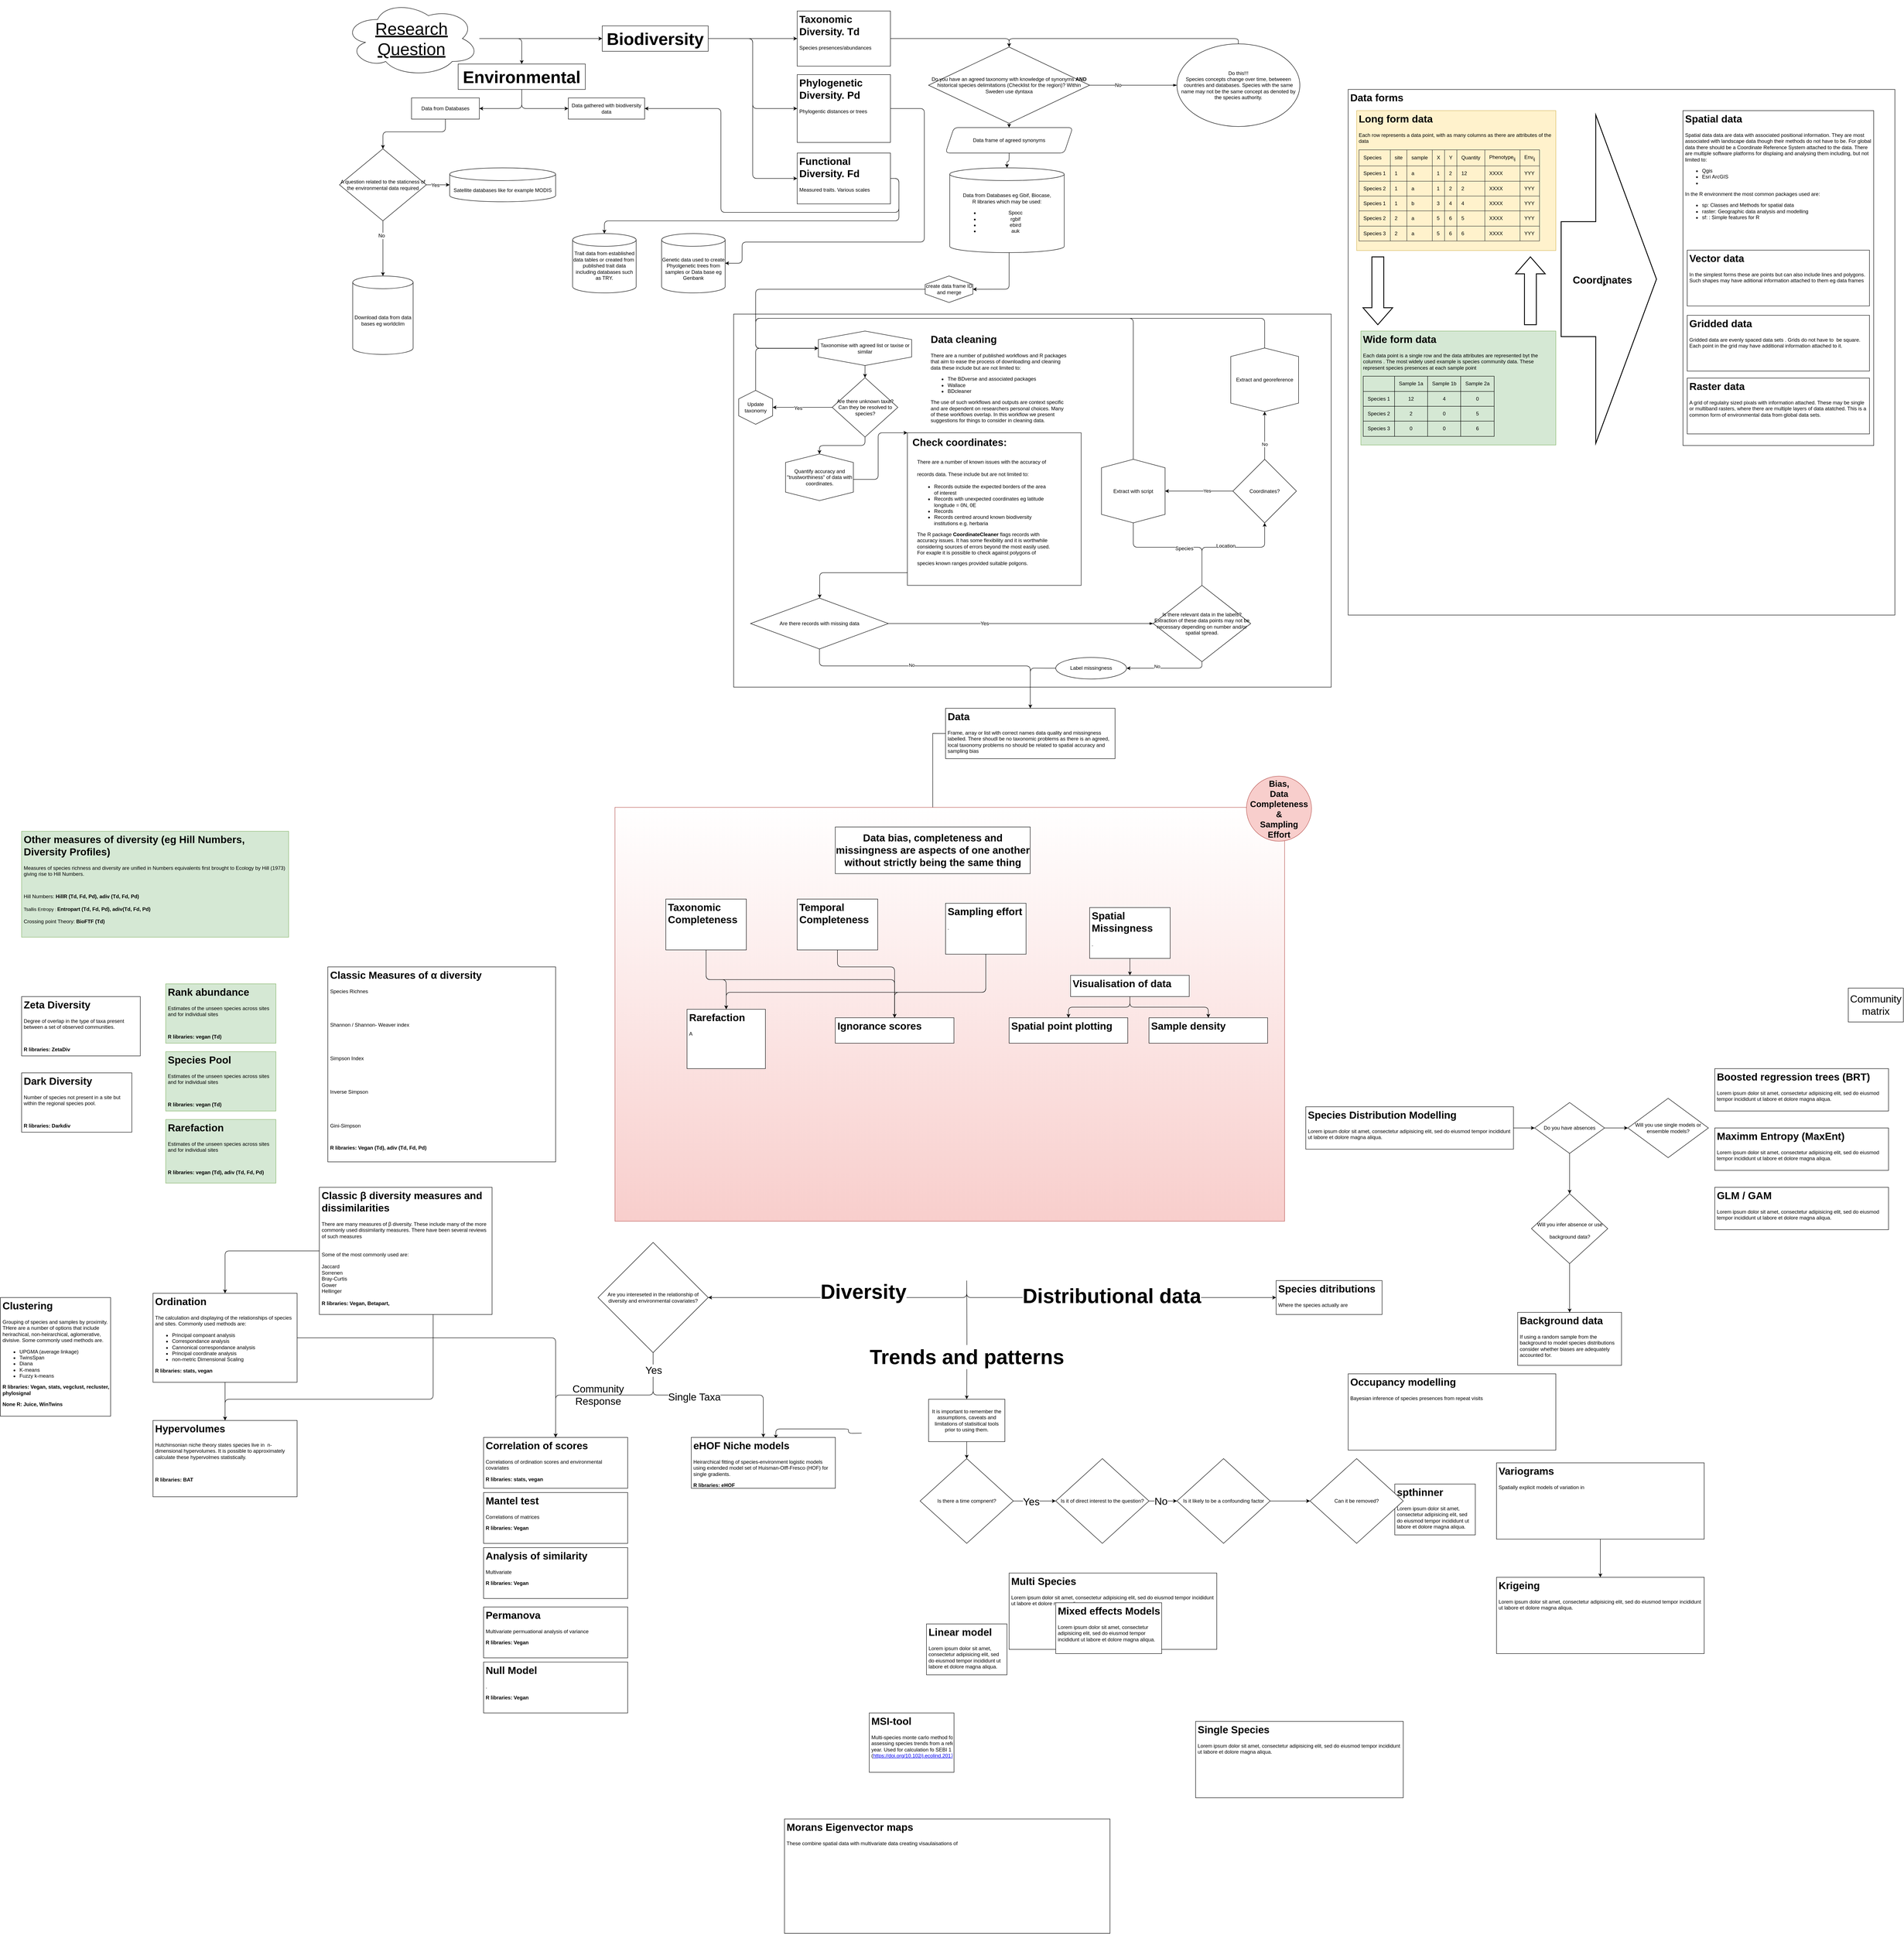 <mxfile version="13.8.7" type="github">
  <diagram id="C5RBs43oDa-KdzZeNtuy" name="Page-1">
    <mxGraphModel dx="3761" dy="763" grid="1" gridSize="10" guides="1" tooltips="1" connect="1" arrows="1" fold="1" page="1" pageScale="1" pageWidth="2339" pageHeight="3300" math="0" shadow="0">
      <root>
        <mxCell id="WIyWlLk6GJQsqaUBKTNV-0" />
        <mxCell id="WIyWlLk6GJQsqaUBKTNV-1" parent="WIyWlLk6GJQsqaUBKTNV-0" />
        <mxCell id="K3oOLh2pZVhGYxKfuLFw-12" value="&lt;h1&gt;Data forms&lt;br&gt;&lt;/h1&gt;&lt;p&gt;&lt;br&gt;&lt;/p&gt;" style="text;html=1;spacing=5;spacingTop=-20;whiteSpace=wrap;overflow=hidden;rounded=0;fillColor=#ffffff;strokeColor=#000000;" parent="WIyWlLk6GJQsqaUBKTNV-1" vertex="1">
          <mxGeometry x="2410" y="210" width="1290" height="1240" as="geometry" />
        </mxCell>
        <mxCell id="aXcIpb9wPaynXJKiq8YG-6" value="" style="rounded=0;whiteSpace=wrap;html=1;" parent="WIyWlLk6GJQsqaUBKTNV-1" vertex="1">
          <mxGeometry x="960" y="740" width="1410" height="880" as="geometry" />
        </mxCell>
        <mxCell id="w-YvjRMWvmcFSU0H_ef8-57" value="" style="group" parent="WIyWlLk6GJQsqaUBKTNV-1" vertex="1" connectable="0">
          <mxGeometry x="1370" y="1020" width="410" height="360" as="geometry" />
        </mxCell>
        <mxCell id="w-YvjRMWvmcFSU0H_ef8-54" value="" style="rounded=0;whiteSpace=wrap;html=1;strokeColor=#000000;fillColor=#ffffff;fontSize=24;" parent="w-YvjRMWvmcFSU0H_ef8-57" vertex="1">
          <mxGeometry width="410.0" height="360" as="geometry" />
        </mxCell>
        <mxCell id="w-YvjRMWvmcFSU0H_ef8-55" value="&lt;b&gt;Check coordinates:&lt;/b&gt;" style="text;html=1;strokeColor=none;fillColor=none;align=left;verticalAlign=middle;whiteSpace=wrap;rounded=0;fontSize=24;" parent="w-YvjRMWvmcFSU0H_ef8-57" vertex="1">
          <mxGeometry x="10.25" y="11.25" width="317.75" height="22.5" as="geometry" />
        </mxCell>
        <mxCell id="w-YvjRMWvmcFSU0H_ef8-56" value="&lt;font style=&quot;font-size: 12px&quot;&gt;There are a number of known issues with the accuracy of records data. These include but are not limited to:&lt;/font&gt;&lt;br&gt;&lt;ul style=&quot;font-size: 12px&quot;&gt;&lt;li&gt;Records outside the expected borders of the area of interest&lt;br&gt;&lt;/li&gt;&lt;li&gt;Records with unexpected coordinates eg latitude longitude = 0N, 0E&lt;/li&gt;&lt;li&gt;Records&lt;br&gt;&lt;/li&gt;&lt;li&gt;Records centred around known biodiversity institutions e.g. herbaria&lt;br&gt;&lt;/li&gt;&lt;/ul&gt;&lt;div style=&quot;font-size: 12px&quot;&gt;The R package &lt;b&gt;CoordinateCleaner &lt;/b&gt;flags records with accuracy issues. It has some flexibility and it is worthwhile considering sources of errors beyond the most easily used. For exaple it is possible to check against polygons of species known ranges provided suitable polgons.&lt;font style=&quot;font-size: 23px&quot;&gt;&lt;br&gt;&lt;/font&gt;&lt;/div&gt;" style="text;html=1;strokeColor=none;fillColor=none;align=left;verticalAlign=middle;whiteSpace=wrap;rounded=0;fontSize=24;" parent="w-YvjRMWvmcFSU0H_ef8-57" vertex="1">
          <mxGeometry x="20.5" y="78.75" width="317.75" height="210.938" as="geometry" />
        </mxCell>
        <mxCell id="i0vj7bkVoeIxhTv1__Wb-99" style="edgeStyle=orthogonalEdgeStyle;rounded=1;orthogonalLoop=1;jettySize=auto;html=1;entryX=0.5;entryY=0;entryDx=0;entryDy=0;fontSize=12;" parent="WIyWlLk6GJQsqaUBKTNV-1" source="iHcdqhV0YViVewFqACI8-0" target="aXcIpb9wPaynXJKiq8YG-51" edge="1">
          <mxGeometry relative="1" as="geometry">
            <Array as="points">
              <mxPoint x="1610" y="681" />
            </Array>
          </mxGeometry>
        </mxCell>
        <mxCell id="iHcdqhV0YViVewFqACI8-0" value="&lt;div&gt;Data from Databases eg Gbif, Biocase,&lt;/div&gt;&lt;div&gt;R libraries which may be used:&lt;/div&gt;&lt;div&gt;&lt;ul&gt;&lt;li&gt;Spocc&lt;/li&gt;&lt;li&gt;rgbif&lt;/li&gt;&lt;li&gt;ebird&lt;/li&gt;&lt;li&gt;auk&lt;br&gt;&lt;/li&gt;&lt;/ul&gt;&lt;/div&gt;" style="shape=cylinder3;whiteSpace=wrap;html=1;boundedLbl=1;backgroundOutline=1;size=15;" parent="WIyWlLk6GJQsqaUBKTNV-1" vertex="1">
          <mxGeometry x="1470" y="395" width="270" height="200" as="geometry" />
        </mxCell>
        <mxCell id="iHcdqhV0YViVewFqACI8-129" style="edgeStyle=orthogonalEdgeStyle;rounded=1;jumpStyle=arc;orthogonalLoop=1;jettySize=auto;html=1;endArrow=blockThin;endFill=1;fontSize=12;" parent="WIyWlLk6GJQsqaUBKTNV-1" source="iHcdqhV0YViVewFqACI8-14" target="iHcdqhV0YViVewFqACI8-20" edge="1">
          <mxGeometry relative="1" as="geometry" />
        </mxCell>
        <mxCell id="iHcdqhV0YViVewFqACI8-157" value="No" style="edgeLabel;html=1;align=center;verticalAlign=middle;resizable=0;points=[];fontSize=12;" parent="iHcdqhV0YViVewFqACI8-129" vertex="1" connectable="0">
          <mxGeometry x="-0.353" relative="1" as="geometry">
            <mxPoint as="offset" />
          </mxGeometry>
        </mxCell>
        <mxCell id="i0vj7bkVoeIxhTv1__Wb-76" style="edgeStyle=orthogonalEdgeStyle;rounded=1;orthogonalLoop=1;jettySize=auto;html=1;fontSize=12;" parent="WIyWlLk6GJQsqaUBKTNV-1" source="iHcdqhV0YViVewFqACI8-14" target="i0vj7bkVoeIxhTv1__Wb-69" edge="1">
          <mxGeometry relative="1" as="geometry" />
        </mxCell>
        <mxCell id="iHcdqhV0YViVewFqACI8-14" value="Do you have an agreed taxonomy with knowledge of synonyms &lt;b&gt;AND&lt;/b&gt; historical species delimitations (Checklist for the region)? Within Sweden use dyntaxa" style="rhombus;whiteSpace=wrap;html=1;" parent="WIyWlLk6GJQsqaUBKTNV-1" vertex="1">
          <mxGeometry x="1420" y="110" width="380" height="180" as="geometry" />
        </mxCell>
        <mxCell id="i0vj7bkVoeIxhTv1__Wb-97" style="edgeStyle=orthogonalEdgeStyle;rounded=1;orthogonalLoop=1;jettySize=auto;html=1;entryX=0.5;entryY=0;entryDx=0;entryDy=0;fontSize=12;" parent="WIyWlLk6GJQsqaUBKTNV-1" source="iHcdqhV0YViVewFqACI8-20" target="iHcdqhV0YViVewFqACI8-14" edge="1">
          <mxGeometry relative="1" as="geometry">
            <Array as="points">
              <mxPoint x="2151" y="90" />
              <mxPoint x="1610" y="90" />
            </Array>
          </mxGeometry>
        </mxCell>
        <mxCell id="iHcdqhV0YViVewFqACI8-20" value="&lt;div&gt;Do this!!!&lt;/div&gt;Species concepts change over time, betweeen countries and databases. Species with the same name may not be the same concept as denoted by the species authority. " style="ellipse;whiteSpace=wrap;html=1;" parent="WIyWlLk6GJQsqaUBKTNV-1" vertex="1">
          <mxGeometry x="2006.0" y="102.5" width="290" height="195" as="geometry" />
        </mxCell>
        <mxCell id="iHcdqhV0YViVewFqACI8-177" style="edgeStyle=orthogonalEdgeStyle;rounded=1;jumpStyle=arc;orthogonalLoop=1;jettySize=auto;html=1;endArrow=blockThin;endFill=1;fontSize=12;" parent="WIyWlLk6GJQsqaUBKTNV-1" source="iHcdqhV0YViVewFqACI8-45" target="iHcdqhV0YViVewFqACI8-173" edge="1">
          <mxGeometry relative="1" as="geometry" />
        </mxCell>
        <mxCell id="iHcdqhV0YViVewFqACI8-178" value="Yes" style="edgeLabel;html=1;align=center;verticalAlign=middle;resizable=0;points=[];fontSize=12;" parent="iHcdqhV0YViVewFqACI8-177" vertex="1" connectable="0">
          <mxGeometry x="-0.273" relative="1" as="geometry">
            <mxPoint as="offset" />
          </mxGeometry>
        </mxCell>
        <mxCell id="aXcIpb9wPaynXJKiq8YG-42" style="edgeStyle=orthogonalEdgeStyle;rounded=1;orthogonalLoop=1;jettySize=auto;html=1;entryX=0.5;entryY=0;entryDx=0;entryDy=0;" parent="WIyWlLk6GJQsqaUBKTNV-1" source="iHcdqhV0YViVewFqACI8-45" edge="1">
          <mxGeometry relative="1" as="geometry">
            <mxPoint x="1660" y="1710" as="targetPoint" />
            <Array as="points">
              <mxPoint x="1163" y="1570" />
              <mxPoint x="1660" y="1570" />
            </Array>
          </mxGeometry>
        </mxCell>
        <mxCell id="aXcIpb9wPaynXJKiq8YG-45" value="No" style="edgeLabel;html=1;align=center;verticalAlign=middle;resizable=0;points=[];" parent="aXcIpb9wPaynXJKiq8YG-42" vertex="1" connectable="0">
          <mxGeometry x="-0.242" y="2" relative="1" as="geometry">
            <mxPoint as="offset" />
          </mxGeometry>
        </mxCell>
        <mxCell id="iHcdqhV0YViVewFqACI8-45" value="Are there records with missing data " style="rhombus;whiteSpace=wrap;html=1;fontSize=12;" parent="WIyWlLk6GJQsqaUBKTNV-1" vertex="1">
          <mxGeometry x="1000" y="1410" width="325" height="120" as="geometry" />
        </mxCell>
        <mxCell id="i0vj7bkVoeIxhTv1__Wb-105" style="edgeStyle=orthogonalEdgeStyle;rounded=1;orthogonalLoop=1;jettySize=auto;html=1;entryX=0.5;entryY=1;entryDx=0;entryDy=0;fontSize=12;" parent="WIyWlLk6GJQsqaUBKTNV-1" source="iHcdqhV0YViVewFqACI8-139" target="i0vj7bkVoeIxhTv1__Wb-87" edge="1">
          <mxGeometry relative="1" as="geometry">
            <Array as="points">
              <mxPoint x="2213" y="750" />
              <mxPoint x="1012" y="750" />
              <mxPoint x="1012" y="821" />
            </Array>
          </mxGeometry>
        </mxCell>
        <mxCell id="iHcdqhV0YViVewFqACI8-139" value="Extract and georeference" style="shape=hexagon;perimeter=hexagonPerimeter2;whiteSpace=wrap;html=1;fixedSize=1;rotation=0;direction=south;" parent="WIyWlLk6GJQsqaUBKTNV-1" vertex="1">
          <mxGeometry x="2133" y="820" width="160" height="150" as="geometry" />
        </mxCell>
        <mxCell id="i0vj7bkVoeIxhTv1__Wb-104" style="edgeStyle=orthogonalEdgeStyle;rounded=1;orthogonalLoop=1;jettySize=auto;html=1;entryX=0.5;entryY=1;entryDx=0;entryDy=0;fontSize=12;exitX=0;exitY=0.5;exitDx=0;exitDy=0;" parent="WIyWlLk6GJQsqaUBKTNV-1" source="iHcdqhV0YViVewFqACI8-140" target="i0vj7bkVoeIxhTv1__Wb-87" edge="1">
          <mxGeometry relative="1" as="geometry">
            <mxPoint x="1852" y="1050.07" as="sourcePoint" />
            <Array as="points">
              <mxPoint x="1903" y="750" />
              <mxPoint x="1012" y="750" />
              <mxPoint x="1012" y="821" />
            </Array>
          </mxGeometry>
        </mxCell>
        <mxCell id="iHcdqhV0YViVewFqACI8-140" value="Extract with script" style="shape=hexagon;perimeter=hexagonPerimeter2;whiteSpace=wrap;html=1;fixedSize=1;fontSize=12;rotation=0;direction=south;" parent="WIyWlLk6GJQsqaUBKTNV-1" vertex="1">
          <mxGeometry x="1828" y="1082.5" width="150" height="150" as="geometry" />
        </mxCell>
        <mxCell id="aXcIpb9wPaynXJKiq8YG-0" style="edgeStyle=orthogonalEdgeStyle;rounded=1;orthogonalLoop=1;jettySize=auto;html=1;entryX=1;entryY=0.5;entryDx=0;entryDy=0;exitX=0.5;exitY=1;exitDx=0;exitDy=0;" parent="WIyWlLk6GJQsqaUBKTNV-1" source="iHcdqhV0YViVewFqACI8-173" target="iHcdqhV0YViVewFqACI8-179" edge="1">
          <mxGeometry relative="1" as="geometry">
            <mxPoint x="1880" y="1580" as="targetPoint" />
            <Array as="points">
              <mxPoint x="2065" y="1575" />
            </Array>
          </mxGeometry>
        </mxCell>
        <mxCell id="aXcIpb9wPaynXJKiq8YG-48" value="No" style="edgeLabel;html=1;align=center;verticalAlign=middle;resizable=0;points=[];" parent="aXcIpb9wPaynXJKiq8YG-0" vertex="1" connectable="0">
          <mxGeometry x="0.26" y="-5" relative="1" as="geometry">
            <mxPoint as="offset" />
          </mxGeometry>
        </mxCell>
        <mxCell id="w-YvjRMWvmcFSU0H_ef8-48" style="edgeStyle=orthogonalEdgeStyle;rounded=1;orthogonalLoop=1;jettySize=auto;html=1;entryX=1;entryY=0.5;entryDx=0;entryDy=0;startArrow=none;startFill=0;endArrow=none;endFill=0;fontSize=24;" parent="WIyWlLk6GJQsqaUBKTNV-1" source="iHcdqhV0YViVewFqACI8-173" target="iHcdqhV0YViVewFqACI8-140" edge="1">
          <mxGeometry relative="1" as="geometry">
            <Array as="points">
              <mxPoint x="2065" y="1290" />
              <mxPoint x="1903" y="1290" />
            </Array>
          </mxGeometry>
        </mxCell>
        <mxCell id="w-YvjRMWvmcFSU0H_ef8-49" value="&lt;font style=&quot;font-size: 12px&quot;&gt;Species&lt;/font&gt;" style="edgeLabel;html=1;align=center;verticalAlign=middle;resizable=0;points=[];fontSize=24;" parent="w-YvjRMWvmcFSU0H_ef8-48" vertex="1" connectable="0">
          <mxGeometry x="-0.147" y="-1" relative="1" as="geometry">
            <mxPoint as="offset" />
          </mxGeometry>
        </mxCell>
        <mxCell id="iHcdqhV0YViVewFqACI8-173" value="&lt;div&gt;Is there relevant data in the labels?&lt;/div&gt;&lt;div&gt;Extraction of these data points may not be necessary depending on number and/or spatial spread. &lt;br&gt;&lt;/div&gt;" style="rhombus;whiteSpace=wrap;html=1;fontSize=12;" parent="WIyWlLk6GJQsqaUBKTNV-1" vertex="1">
          <mxGeometry x="1950" y="1380" width="230" height="180" as="geometry" />
        </mxCell>
        <mxCell id="aXcIpb9wPaynXJKiq8YG-33" style="edgeStyle=orthogonalEdgeStyle;rounded=1;orthogonalLoop=1;jettySize=auto;html=1;entryX=1;entryY=0.5;entryDx=0;entryDy=0;exitX=0.5;exitY=0;exitDx=0;exitDy=0;" parent="WIyWlLk6GJQsqaUBKTNV-1" source="aXcIpb9wPaynXJKiq8YG-29" target="iHcdqhV0YViVewFqACI8-139" edge="1">
          <mxGeometry relative="1" as="geometry">
            <Array as="points">
              <mxPoint x="2213" y="1010" />
              <mxPoint x="2213" y="1010" />
            </Array>
          </mxGeometry>
        </mxCell>
        <mxCell id="PL2IbDTsPNTnv49MF6vK-0" value="No" style="edgeLabel;html=1;align=center;verticalAlign=middle;resizable=0;points=[];" parent="aXcIpb9wPaynXJKiq8YG-33" vertex="1" connectable="0">
          <mxGeometry x="-0.365" relative="1" as="geometry">
            <mxPoint as="offset" />
          </mxGeometry>
        </mxCell>
        <mxCell id="aXcIpb9wPaynXJKiq8YG-34" style="edgeStyle=orthogonalEdgeStyle;rounded=1;orthogonalLoop=1;jettySize=auto;html=1;entryX=0.5;entryY=0;entryDx=0;entryDy=0;" parent="WIyWlLk6GJQsqaUBKTNV-1" source="aXcIpb9wPaynXJKiq8YG-29" target="iHcdqhV0YViVewFqACI8-140" edge="1">
          <mxGeometry relative="1" as="geometry" />
        </mxCell>
        <mxCell id="aXcIpb9wPaynXJKiq8YG-35" value="Yes" style="edgeLabel;html=1;align=center;verticalAlign=middle;resizable=0;points=[];" parent="aXcIpb9wPaynXJKiq8YG-34" vertex="1" connectable="0">
          <mxGeometry x="-0.238" y="-1" relative="1" as="geometry">
            <mxPoint as="offset" />
          </mxGeometry>
        </mxCell>
        <mxCell id="aXcIpb9wPaynXJKiq8YG-29" value="Coordinates?" style="rhombus;whiteSpace=wrap;html=1;" parent="WIyWlLk6GJQsqaUBKTNV-1" vertex="1">
          <mxGeometry x="2138" y="1082.5" width="150" height="150" as="geometry" />
        </mxCell>
        <mxCell id="aXcIpb9wPaynXJKiq8YG-30" value="" style="endArrow=classic;html=1;edgeStyle=orthogonalEdgeStyle;entryX=0.5;entryY=1;entryDx=0;entryDy=0;exitX=0.5;exitY=0;exitDx=0;exitDy=0;" parent="WIyWlLk6GJQsqaUBKTNV-1" source="iHcdqhV0YViVewFqACI8-173" target="aXcIpb9wPaynXJKiq8YG-29" edge="1">
          <mxGeometry width="50" height="50" relative="1" as="geometry">
            <mxPoint x="2388" y="1652.5" as="sourcePoint" />
            <mxPoint x="2438" y="1602.5" as="targetPoint" />
            <Array as="points">
              <mxPoint x="2065" y="1290" />
              <mxPoint x="2213" y="1290" />
            </Array>
          </mxGeometry>
        </mxCell>
        <mxCell id="aXcIpb9wPaynXJKiq8YG-31" value="&lt;font style=&quot;font-size: 12px&quot;&gt;Location&lt;br&gt;&lt;/font&gt;" style="edgeLabel;html=1;align=center;verticalAlign=middle;resizable=0;points=[];" parent="aXcIpb9wPaynXJKiq8YG-30" vertex="1" connectable="0">
          <mxGeometry x="0.176" y="4" relative="1" as="geometry">
            <mxPoint x="-28" y="1" as="offset" />
          </mxGeometry>
        </mxCell>
        <mxCell id="i0vj7bkVoeIxhTv1__Wb-86" style="edgeStyle=orthogonalEdgeStyle;rounded=1;orthogonalLoop=1;jettySize=auto;html=1;fontSize=12;entryX=0.5;entryY=1;entryDx=0;entryDy=0;" parent="WIyWlLk6GJQsqaUBKTNV-1" source="aXcIpb9wPaynXJKiq8YG-51" target="i0vj7bkVoeIxhTv1__Wb-87" edge="1">
          <mxGeometry relative="1" as="geometry">
            <mxPoint x="1302" y="978.86" as="targetPoint" />
            <Array as="points">
              <mxPoint x="1012" y="681" />
              <mxPoint x="1012" y="821" />
            </Array>
          </mxGeometry>
        </mxCell>
        <mxCell id="aXcIpb9wPaynXJKiq8YG-51" value="create data frame ID and merge" style="shape=hexagon;perimeter=hexagonPerimeter2;whiteSpace=wrap;html=1;fixedSize=1;direction=south;" parent="WIyWlLk6GJQsqaUBKTNV-1" vertex="1">
          <mxGeometry x="1412" y="650.07" width="112.5" height="62.5" as="geometry" />
        </mxCell>
        <mxCell id="kHVZ-IwuB8bhGgUG1t6H-6" style="edgeStyle=orthogonalEdgeStyle;rounded=1;orthogonalLoop=1;jettySize=auto;html=1;entryX=0.5;entryY=0;entryDx=0;entryDy=0;" parent="WIyWlLk6GJQsqaUBKTNV-1" source="i0vj7bkVoeIxhTv1__Wb-21" target="kHVZ-IwuB8bhGgUG1t6H-5" edge="1">
          <mxGeometry relative="1" as="geometry">
            <mxPoint x="470" y="110" as="targetPoint" />
            <Array as="points">
              <mxPoint x="460" y="90" />
            </Array>
          </mxGeometry>
        </mxCell>
        <mxCell id="i0vj7bkVoeIxhTv1__Wb-21" value="&lt;u&gt;Research Question&lt;/u&gt;" style="ellipse;shape=cloud;whiteSpace=wrap;html=1;strokeColor=#000000;fillColor=#ffffff;gradientColor=none;fontSize=40;" parent="WIyWlLk6GJQsqaUBKTNV-1" vertex="1">
          <mxGeometry x="40" width="320" height="180" as="geometry" />
        </mxCell>
        <mxCell id="i0vj7bkVoeIxhTv1__Wb-34" style="edgeStyle=orthogonalEdgeStyle;rounded=1;orthogonalLoop=1;jettySize=auto;html=1;fontSize=40;entryX=0;entryY=0.5;entryDx=0;entryDy=0;" parent="WIyWlLk6GJQsqaUBKTNV-1" source="i0vj7bkVoeIxhTv1__Wb-79" target="K3oOLh2pZVhGYxKfuLFw-26" edge="1">
          <mxGeometry relative="1" as="geometry">
            <mxPoint x="1080" y="90" as="targetPoint" />
          </mxGeometry>
        </mxCell>
        <mxCell id="i0vj7bkVoeIxhTv1__Wb-48" style="edgeStyle=orthogonalEdgeStyle;rounded=0;orthogonalLoop=1;jettySize=auto;html=1;entryX=0;entryY=0.5;entryDx=0;entryDy=0;entryPerimeter=0;fontSize=12;" parent="WIyWlLk6GJQsqaUBKTNV-1" source="i0vj7bkVoeIxhTv1__Wb-45" target="i0vj7bkVoeIxhTv1__Wb-46" edge="1">
          <mxGeometry relative="1" as="geometry" />
        </mxCell>
        <mxCell id="i0vj7bkVoeIxhTv1__Wb-50" value="Yes" style="edgeLabel;html=1;align=center;verticalAlign=middle;resizable=0;points=[];fontSize=12;" parent="i0vj7bkVoeIxhTv1__Wb-48" vertex="1" connectable="0">
          <mxGeometry x="-0.231" y="-1" relative="1" as="geometry">
            <mxPoint as="offset" />
          </mxGeometry>
        </mxCell>
        <mxCell id="i0vj7bkVoeIxhTv1__Wb-54" style="edgeStyle=orthogonalEdgeStyle;rounded=0;orthogonalLoop=1;jettySize=auto;html=1;entryX=0.5;entryY=0;entryDx=0;entryDy=0;entryPerimeter=0;fontSize=12;" parent="WIyWlLk6GJQsqaUBKTNV-1" source="i0vj7bkVoeIxhTv1__Wb-45" target="i0vj7bkVoeIxhTv1__Wb-53" edge="1">
          <mxGeometry relative="1" as="geometry" />
        </mxCell>
        <mxCell id="i0vj7bkVoeIxhTv1__Wb-58" value="No" style="edgeLabel;html=1;align=center;verticalAlign=middle;resizable=0;points=[];fontSize=12;" parent="i0vj7bkVoeIxhTv1__Wb-54" vertex="1" connectable="0">
          <mxGeometry x="-0.46" y="-4" relative="1" as="geometry">
            <mxPoint as="offset" />
          </mxGeometry>
        </mxCell>
        <mxCell id="i0vj7bkVoeIxhTv1__Wb-45" value="A question related to the staticness of the environmental data required" style="rhombus;whiteSpace=wrap;html=1;labelBackgroundColor=none;strokeColor=#000000;fillColor=#ffffff;gradientColor=none;fontSize=12;" parent="WIyWlLk6GJQsqaUBKTNV-1" vertex="1">
          <mxGeometry x="30" y="350" width="205" height="170" as="geometry" />
        </mxCell>
        <mxCell id="i0vj7bkVoeIxhTv1__Wb-46" value="Satellite databases like for example MODIS" style="shape=cylinder3;whiteSpace=wrap;html=1;boundedLbl=1;backgroundOutline=1;size=15;labelBackgroundColor=none;strokeColor=#000000;fillColor=#ffffff;gradientColor=none;fontSize=12;" parent="WIyWlLk6GJQsqaUBKTNV-1" vertex="1">
          <mxGeometry x="290" y="395" width="250" height="80" as="geometry" />
        </mxCell>
        <mxCell id="i0vj7bkVoeIxhTv1__Wb-53" value="Download data from data bases eg worldclim" style="shape=cylinder3;whiteSpace=wrap;html=1;boundedLbl=1;backgroundOutline=1;size=15;labelBackgroundColor=none;strokeColor=#000000;fillColor=#ffffff;gradientColor=none;fontSize=12;" parent="WIyWlLk6GJQsqaUBKTNV-1" vertex="1">
          <mxGeometry x="61.25" y="650.07" width="142.5" height="185" as="geometry" />
        </mxCell>
        <mxCell id="aXcIpb9wPaynXJKiq8YG-22" value="&lt;h1&gt;Data cleaning&lt;br&gt;&lt;/h1&gt;&lt;p&gt;There are a number of published workflows and R packages that aim to ease the process of downloading and cleaning data these include but are not limited to: &lt;br&gt;&lt;/p&gt;&lt;ul&gt;&lt;li&gt;The BDverse and associated packages&lt;br&gt;&lt;/li&gt;&lt;li&gt;Wallace&lt;/li&gt;&lt;li&gt;BDcleaner&lt;/li&gt;&lt;/ul&gt;&lt;div&gt;The use of such workflows and outputs are context specific and are dependent on researchers personal choices. Many of these workflows overlap. In this workflow we present suggestions for things to consider in cleaning data.&lt;br&gt;&lt;/div&gt;&lt;div&gt;&lt;br&gt;&lt;/div&gt;&lt;br&gt;&lt;p&gt;&lt;br&gt;&lt;/p&gt;" style="text;html=1;strokeColor=none;fillColor=none;spacing=5;spacingTop=-20;whiteSpace=wrap;overflow=hidden;rounded=0;" parent="WIyWlLk6GJQsqaUBKTNV-1" vertex="1">
          <mxGeometry x="1420" y="780" width="332" height="260" as="geometry" />
        </mxCell>
        <mxCell id="i0vj7bkVoeIxhTv1__Wb-96" style="edgeStyle=orthogonalEdgeStyle;rounded=1;orthogonalLoop=1;jettySize=auto;html=1;fontSize=12;entryX=0.5;entryY=0;entryDx=0;entryDy=0;entryPerimeter=0;" parent="WIyWlLk6GJQsqaUBKTNV-1" source="i0vj7bkVoeIxhTv1__Wb-69" target="iHcdqhV0YViVewFqACI8-0" edge="1">
          <mxGeometry relative="1" as="geometry">
            <mxPoint x="1610.059" y="395.035" as="targetPoint" />
          </mxGeometry>
        </mxCell>
        <mxCell id="i0vj7bkVoeIxhTv1__Wb-69" value="Data frame of agreed synonyms" style="shape=parallelogram;perimeter=parallelogramPerimeter;whiteSpace=wrap;html=1;fixedSize=1;labelBackgroundColor=none;strokeColor=#000000;fillColor=#ffffff;gradientColor=#ffffff;fontSize=12;rounded=1;" parent="WIyWlLk6GJQsqaUBKTNV-1" vertex="1">
          <mxGeometry x="1460" y="300" width="300" height="60" as="geometry" />
        </mxCell>
        <mxCell id="i0vj7bkVoeIxhTv1__Wb-79" value="&lt;h1 style=&quot;font-size: 40px&quot;&gt;&lt;font style=&quot;font-size: 40px&quot;&gt;Biodiversity &lt;br&gt;&lt;/font&gt;&lt;/h1&gt;" style="rounded=0;whiteSpace=wrap;html=1;labelBackgroundColor=none;strokeColor=#000000;fillColor=#ffffff;gradientColor=#ffffff;fontSize=12;" parent="WIyWlLk6GJQsqaUBKTNV-1" vertex="1">
          <mxGeometry x="650" y="60" width="250" height="60" as="geometry" />
        </mxCell>
        <mxCell id="i0vj7bkVoeIxhTv1__Wb-80" style="edgeStyle=orthogonalEdgeStyle;rounded=0;orthogonalLoop=1;jettySize=auto;html=1;entryX=0;entryY=0.5;entryDx=0;entryDy=0;fontSize=40;" parent="WIyWlLk6GJQsqaUBKTNV-1" source="i0vj7bkVoeIxhTv1__Wb-21" target="i0vj7bkVoeIxhTv1__Wb-79" edge="1">
          <mxGeometry relative="1" as="geometry">
            <mxPoint x="600" y="90" as="sourcePoint" />
            <mxPoint x="1790" y="110" as="targetPoint" />
          </mxGeometry>
        </mxCell>
        <mxCell id="i0vj7bkVoeIxhTv1__Wb-91" value="" style="edgeStyle=orthogonalEdgeStyle;rounded=1;orthogonalLoop=1;jettySize=auto;html=1;fontSize=12;" parent="WIyWlLk6GJQsqaUBKTNV-1" source="i0vj7bkVoeIxhTv1__Wb-87" target="i0vj7bkVoeIxhTv1__Wb-88" edge="1">
          <mxGeometry relative="1" as="geometry" />
        </mxCell>
        <mxCell id="i0vj7bkVoeIxhTv1__Wb-87" value="Taxonomise with agreed list or taxise or similar" style="shape=hexagon;perimeter=hexagonPerimeter2;whiteSpace=wrap;html=1;fixedSize=1;rounded=0;labelBackgroundColor=none;strokeColor=#000000;fillColor=#ffffff;gradientColor=#ffffff;fontSize=12;direction=south;" parent="WIyWlLk6GJQsqaUBKTNV-1" vertex="1">
          <mxGeometry x="1160" y="780.0" width="220" height="81.21" as="geometry" />
        </mxCell>
        <mxCell id="i0vj7bkVoeIxhTv1__Wb-94" style="edgeStyle=orthogonalEdgeStyle;rounded=1;orthogonalLoop=1;jettySize=auto;html=1;entryX=0.5;entryY=0;entryDx=0;entryDy=0;fontSize=12;" parent="WIyWlLk6GJQsqaUBKTNV-1" source="i0vj7bkVoeIxhTv1__Wb-88" target="i0vj7bkVoeIxhTv1__Wb-92" edge="1">
          <mxGeometry relative="1" as="geometry" />
        </mxCell>
        <mxCell id="i0vj7bkVoeIxhTv1__Wb-95" value="Yes" style="edgeLabel;html=1;align=center;verticalAlign=middle;resizable=0;points=[];fontSize=12;" parent="i0vj7bkVoeIxhTv1__Wb-94" vertex="1" connectable="0">
          <mxGeometry x="0.145" y="2" relative="1" as="geometry">
            <mxPoint as="offset" />
          </mxGeometry>
        </mxCell>
        <mxCell id="i0vj7bkVoeIxhTv1__Wb-109" style="edgeStyle=orthogonalEdgeStyle;rounded=1;orthogonalLoop=1;jettySize=auto;html=1;fontSize=12;exitX=0.5;exitY=1;exitDx=0;exitDy=0;" parent="WIyWlLk6GJQsqaUBKTNV-1" source="i0vj7bkVoeIxhTv1__Wb-88" target="i0vj7bkVoeIxhTv1__Wb-106" edge="1">
          <mxGeometry relative="1" as="geometry" />
        </mxCell>
        <mxCell id="i0vj7bkVoeIxhTv1__Wb-88" value="Are there unknown taxa? Can they be resolved to species?" style="rhombus;whiteSpace=wrap;html=1;rounded=0;labelBackgroundColor=none;strokeColor=#000000;fillColor=#ffffff;gradientColor=#ffffff;fontSize=12;" parent="WIyWlLk6GJQsqaUBKTNV-1" vertex="1">
          <mxGeometry x="1192.5" y="890" width="155" height="140" as="geometry" />
        </mxCell>
        <mxCell id="i0vj7bkVoeIxhTv1__Wb-93" style="edgeStyle=orthogonalEdgeStyle;rounded=1;orthogonalLoop=1;jettySize=auto;html=1;entryX=0.5;entryY=1;entryDx=0;entryDy=0;fontSize=12;" parent="WIyWlLk6GJQsqaUBKTNV-1" source="i0vj7bkVoeIxhTv1__Wb-92" target="i0vj7bkVoeIxhTv1__Wb-87" edge="1">
          <mxGeometry relative="1" as="geometry">
            <Array as="points">
              <mxPoint x="1012" y="821" />
            </Array>
          </mxGeometry>
        </mxCell>
        <mxCell id="i0vj7bkVoeIxhTv1__Wb-92" value="Update taxonomy" style="shape=hexagon;perimeter=hexagonPerimeter2;whiteSpace=wrap;html=1;fixedSize=1;rounded=0;labelBackgroundColor=none;strokeColor=#000000;fillColor=#ffffff;gradientColor=#ffffff;fontSize=12;direction=south;" parent="WIyWlLk6GJQsqaUBKTNV-1" vertex="1">
          <mxGeometry x="972" y="920" width="80" height="80" as="geometry" />
        </mxCell>
        <mxCell id="w-YvjRMWvmcFSU0H_ef8-53" style="edgeStyle=orthogonalEdgeStyle;rounded=1;orthogonalLoop=1;jettySize=auto;html=1;startArrow=none;startFill=0;endArrow=classic;endFill=1;fontSize=24;entryX=0;entryY=0;entryDx=0;entryDy=0;" parent="WIyWlLk6GJQsqaUBKTNV-1" source="i0vj7bkVoeIxhTv1__Wb-106" target="w-YvjRMWvmcFSU0H_ef8-54" edge="1">
          <mxGeometry relative="1" as="geometry">
            <mxPoint x="1360" y="1040" as="targetPoint" />
            <Array as="points">
              <mxPoint x="1301" y="1130" />
              <mxPoint x="1301" y="1020" />
            </Array>
          </mxGeometry>
        </mxCell>
        <mxCell id="i0vj7bkVoeIxhTv1__Wb-106" value="&lt;div&gt;Quantify accuracy and &quot;trustworthiness&quot; of data with coordinates.&lt;/div&gt;" style="shape=hexagon;perimeter=hexagonPerimeter2;whiteSpace=wrap;html=1;fixedSize=1;rounded=0;labelBackgroundColor=none;strokeColor=#000000;fillColor=#ffffff;gradientColor=#ffffff;fontSize=12;direction=south;" parent="WIyWlLk6GJQsqaUBKTNV-1" vertex="1">
          <mxGeometry x="1082.5" y="1070" width="160" height="110" as="geometry" />
        </mxCell>
        <mxCell id="w-YvjRMWvmcFSU0H_ef8-7" value="" style="endArrow=classic;html=1;edgeStyle=orthogonalEdgeStyle;entryX=0.5;entryY=0;entryDx=0;entryDy=0;exitX=0.5;exitY=1;exitDx=0;exitDy=0;" parent="WIyWlLk6GJQsqaUBKTNV-1" source="w-YvjRMWvmcFSU0H_ef8-9" target="i0vj7bkVoeIxhTv1__Wb-45" edge="1">
          <mxGeometry width="50" height="50" relative="1" as="geometry">
            <mxPoint x="360" y="90" as="sourcePoint" />
            <mxPoint x="640" y="290" as="targetPoint" />
            <Array as="points">
              <mxPoint x="280" y="310" />
              <mxPoint x="133" y="310" />
            </Array>
          </mxGeometry>
        </mxCell>
        <mxCell id="w-YvjRMWvmcFSU0H_ef8-9" value="Data from Databases" style="text;html=1;align=center;verticalAlign=middle;whiteSpace=wrap;rounded=0;fontSize=12;fillColor=#ffffff;strokeColor=#000000;" parent="WIyWlLk6GJQsqaUBKTNV-1" vertex="1">
          <mxGeometry x="200" y="230" width="160" height="50" as="geometry" />
        </mxCell>
        <mxCell id="w-YvjRMWvmcFSU0H_ef8-13" value="Data gathered with biodiversity data" style="text;html=1;align=center;verticalAlign=middle;whiteSpace=wrap;rounded=0;fontSize=12;fillColor=#ffffff;strokeColor=#000000;" parent="WIyWlLk6GJQsqaUBKTNV-1" vertex="1">
          <mxGeometry x="570" y="230" width="180" height="50" as="geometry" />
        </mxCell>
        <mxCell id="kHVZ-IwuB8bhGgUG1t6H-18" style="edgeStyle=orthogonalEdgeStyle;rounded=1;orthogonalLoop=1;jettySize=auto;html=1;entryX=0.5;entryY=0;entryDx=0;entryDy=0;" parent="WIyWlLk6GJQsqaUBKTNV-1" source="w-YvjRMWvmcFSU0H_ef8-22" target="kHVZ-IwuB8bhGgUG1t6H-15" edge="1">
          <mxGeometry relative="1" as="geometry" />
        </mxCell>
        <mxCell id="kHVZ-IwuB8bhGgUG1t6H-19" style="edgeStyle=orthogonalEdgeStyle;rounded=1;orthogonalLoop=1;jettySize=auto;html=1;" parent="WIyWlLk6GJQsqaUBKTNV-1" source="w-YvjRMWvmcFSU0H_ef8-22" target="K3oOLh2pZVhGYxKfuLFw-56" edge="1">
          <mxGeometry relative="1" as="geometry" />
        </mxCell>
        <mxCell id="w-YvjRMWvmcFSU0H_ef8-22" value="&lt;h1&gt;Ordination&lt;br&gt;&lt;/h1&gt;&lt;p&gt;The calculation and displaying of the relationships of species and sites. Commonly used methods are:&lt;/p&gt;&lt;ul&gt;&lt;li&gt;Principal compoant analysis&lt;/li&gt;&lt;li&gt;Correspondance analysis&lt;/li&gt;&lt;li&gt;Cannonical correspondance analysis&lt;/li&gt;&lt;li&gt;Principal coordinate analysis&lt;/li&gt;&lt;li&gt;non-metric Dimensional Scaling&lt;/li&gt;&lt;/ul&gt;&lt;div&gt;&lt;b&gt;R libraries: stats, vegan&lt;/b&gt;&lt;br&gt;&lt;/div&gt;" style="text;html=1;spacing=5;spacingTop=-20;whiteSpace=wrap;overflow=hidden;rounded=0;fillColor=#ffffff;strokeColor=#000000;" parent="WIyWlLk6GJQsqaUBKTNV-1" vertex="1">
          <mxGeometry x="-410" y="3050" width="340" height="210" as="geometry" />
        </mxCell>
        <mxCell id="kHVZ-IwuB8bhGgUG1t6H-20" style="edgeStyle=orthogonalEdgeStyle;rounded=1;orthogonalLoop=1;jettySize=auto;html=1;" parent="WIyWlLk6GJQsqaUBKTNV-1" source="w-YvjRMWvmcFSU0H_ef8-30" target="K3oOLh2pZVhGYxKfuLFw-56" edge="1">
          <mxGeometry relative="1" as="geometry">
            <Array as="points">
              <mxPoint x="251" y="3300" />
              <mxPoint x="-240" y="3300" />
            </Array>
          </mxGeometry>
        </mxCell>
        <mxCell id="kHVZ-IwuB8bhGgUG1t6H-28" style="edgeStyle=orthogonalEdgeStyle;rounded=1;orthogonalLoop=1;jettySize=auto;html=1;entryX=0.5;entryY=0;entryDx=0;entryDy=0;fontSize=24;" parent="WIyWlLk6GJQsqaUBKTNV-1" source="w-YvjRMWvmcFSU0H_ef8-30" target="w-YvjRMWvmcFSU0H_ef8-22" edge="1">
          <mxGeometry relative="1" as="geometry" />
        </mxCell>
        <mxCell id="w-YvjRMWvmcFSU0H_ef8-30" value="&lt;h1&gt;Classic &lt;span&gt;β &lt;/span&gt;diversity measures and dissimilarities&lt;br&gt;&lt;/h1&gt;&lt;div&gt;There are many measures of &lt;span&gt;β diversity. These include many of the more commonly used dissimilarity measures. There have been several reviews of such measures&lt;/span&gt;&lt;/div&gt;&lt;div&gt;&lt;span&gt;&lt;br&gt;&lt;/span&gt;&lt;/div&gt;&lt;div&gt;&lt;span&gt;&lt;br&gt;&lt;/span&gt;&lt;/div&gt;&lt;div&gt;&lt;span&gt;Some of the most commonly used are:&lt;/span&gt;&lt;/div&gt;&lt;div&gt;&lt;span&gt;&lt;br&gt;&lt;/span&gt;&lt;/div&gt;&lt;div&gt;&lt;span&gt;Jaccard&lt;/span&gt;&lt;/div&gt;&lt;div&gt;&lt;span&gt;Sorrenen&lt;/span&gt;&lt;/div&gt;&lt;div&gt;&lt;span&gt;Bray-Curtis&lt;/span&gt;&lt;/div&gt;&lt;div&gt;&lt;span&gt;Gower&lt;/span&gt;&lt;/div&gt;&lt;div&gt;&lt;span&gt;Hellinger&lt;/span&gt;&lt;/div&gt;&lt;div&gt;&lt;br&gt;&lt;/div&gt;&lt;div&gt;&lt;b&gt;R libraries: Vegan, Betapart, &lt;/b&gt;&lt;br&gt;&lt;span&gt;&lt;/span&gt;&lt;/div&gt;&lt;div&gt;&lt;span&gt;&lt;/span&gt;&lt;/div&gt;" style="text;html=1;spacing=5;spacingTop=-20;whiteSpace=wrap;overflow=hidden;rounded=0;fillColor=#ffffff;strokeColor=#000000;" parent="WIyWlLk6GJQsqaUBKTNV-1" vertex="1">
          <mxGeometry x="-17.5" y="2800" width="407.5" height="300" as="geometry" />
        </mxCell>
        <mxCell id="K3oOLh2pZVhGYxKfuLFw-0" value="" style="edgeStyle=orthogonalEdgeStyle;rounded=0;orthogonalLoop=1;jettySize=auto;html=1;" parent="WIyWlLk6GJQsqaUBKTNV-1" source="w-YvjRMWvmcFSU0H_ef8-31" target="xw4S7eZGQW3ErX5LzovB-47" edge="1">
          <mxGeometry relative="1" as="geometry" />
        </mxCell>
        <mxCell id="w-YvjRMWvmcFSU0H_ef8-31" value="&lt;h1&gt;Species Distribution Modelling&lt;br&gt;&lt;/h1&gt;&lt;p&gt;Lorem ipsum dolor sit amet, consectetur adipisicing elit, sed do eiusmod tempor incididunt ut labore et dolore magna aliqua.&lt;/p&gt;" style="text;html=1;spacing=5;spacingTop=-20;whiteSpace=wrap;overflow=hidden;rounded=0;fillColor=#ffffff;strokeColor=#000000;" parent="WIyWlLk6GJQsqaUBKTNV-1" vertex="1">
          <mxGeometry x="2310" y="2610" width="490" height="100" as="geometry" />
        </mxCell>
        <mxCell id="kHVZ-IwuB8bhGgUG1t6H-30" style="edgeStyle=orthogonalEdgeStyle;rounded=1;orthogonalLoop=1;jettySize=auto;html=1;entryX=0.587;entryY=0.021;entryDx=0;entryDy=0;fontSize=24;entryPerimeter=0;" parent="WIyWlLk6GJQsqaUBKTNV-1" target="K3oOLh2pZVhGYxKfuLFw-57" edge="1">
          <mxGeometry relative="1" as="geometry">
            <mxPoint x="1262" y="3380" as="sourcePoint" />
          </mxGeometry>
        </mxCell>
        <mxCell id="w-YvjRMWvmcFSU0H_ef8-34" value="&lt;h1&gt;Single Species&lt;br&gt;&lt;/h1&gt;&lt;p&gt;Lorem ipsum dolor sit amet, consectetur adipisicing elit, sed do eiusmod tempor incididunt ut labore et dolore magna aliqua.&lt;/p&gt;" style="text;html=1;spacing=5;spacingTop=-20;whiteSpace=wrap;overflow=hidden;rounded=0;fillColor=#ffffff;strokeColor=#000000;" parent="WIyWlLk6GJQsqaUBKTNV-1" vertex="1">
          <mxGeometry x="2050" y="4060" width="490" height="180" as="geometry" />
        </mxCell>
        <mxCell id="w-YvjRMWvmcFSU0H_ef8-35" value="&lt;h1&gt;Multi Species&lt;br&gt;&lt;/h1&gt;&lt;p&gt;Lorem ipsum dolor sit amet, consectetur adipisicing elit, sed do eiusmod tempor incididunt ut labore et dolore magna aliqua.&lt;/p&gt;" style="text;html=1;spacing=5;spacingTop=-20;whiteSpace=wrap;overflow=hidden;rounded=0;fillColor=#ffffff;strokeColor=#000000;" parent="WIyWlLk6GJQsqaUBKTNV-1" vertex="1">
          <mxGeometry x="1610" y="3710" width="490" height="180" as="geometry" />
        </mxCell>
        <mxCell id="w-YvjRMWvmcFSU0H_ef8-36" value="&lt;h1&gt;Other measures of diversity (eg Hill Numbers, Diversity Profiles)&lt;br&gt;&lt;/h1&gt;&lt;p&gt;Measures of species richness and diversity are unified in Numbers equivalents first brought to Ecology by Hill (1973) giving rise to Hill Numbers. &lt;br&gt;&lt;/p&gt;&lt;p&gt;&lt;font style=&quot;font-size: 12px&quot;&gt;&lt;br&gt;&lt;/font&gt;&lt;/p&gt;&lt;p&gt;&lt;font style=&quot;font-size: 12px&quot;&gt;Hill Numbers: &lt;b&gt;HillR (&lt;/b&gt;&lt;b&gt;&lt;b&gt;Td, Fd, Pd)&lt;/b&gt;, adiv &lt;/b&gt;&lt;/font&gt;&lt;font style=&quot;font-size: 12px&quot;&gt;&lt;b&gt;&lt;font style=&quot;font-size: 12px&quot;&gt;&lt;b&gt;(&lt;/b&gt;&lt;b&gt;&lt;b&gt;Td, Fd, Pd)&lt;/b&gt;&lt;/b&gt;&lt;/font&gt;&lt;/b&gt;&lt;/font&gt;&lt;/p&gt;&lt;p&gt;&lt;font style=&quot;font-size: 11px&quot;&gt;&lt;sub&gt;&lt;font style=&quot;font-size: 11px&quot;&gt;Tsallis Entropy &lt;/font&gt;: &lt;b style=&quot;font-size: 12px&quot;&gt;Entropart (Td, Fd, Pd), adiv&lt;/b&gt;&lt;/sub&gt;&lt;/font&gt;&lt;font style=&quot;font-size: 11px&quot;&gt;&lt;sub&gt;&lt;b style=&quot;font-size: 12px&quot;&gt;&lt;font style=&quot;font-size: 12px&quot;&gt;&lt;b&gt;(&lt;/b&gt;&lt;b&gt;&lt;b&gt;Td, Fd, Pd)&lt;/b&gt;&lt;/b&gt;&lt;/font&gt;&lt;/b&gt;&lt;/sub&gt;&lt;/font&gt;&lt;/p&gt;&lt;p&gt;&lt;sub&gt;&lt;font style=&quot;font-size: 12px&quot;&gt;Crossing point Theory: &lt;/font&gt;&lt;b style=&quot;font-size: 12px&quot;&gt;&lt;font style=&quot;font-size: 12px&quot;&gt;BioFTF (Td)&lt;/font&gt;&lt;br&gt;&lt;/b&gt;&lt;/sub&gt;&lt;/p&gt;&lt;p&gt;&lt;br&gt;&lt;/p&gt;&lt;p&gt;&lt;br&gt;&lt;/p&gt;&lt;p&gt;&lt;br&gt;&lt;/p&gt;&lt;p&gt;&lt;br&gt;&lt;/p&gt;&lt;p&gt;&lt;br&gt;&lt;/p&gt;" style="text;html=1;spacing=5;spacingTop=-20;whiteSpace=wrap;overflow=hidden;rounded=0;fillColor=#d5e8d4;strokeColor=#82b366;" parent="WIyWlLk6GJQsqaUBKTNV-1" vertex="1">
          <mxGeometry x="-720" y="1960" width="630" height="250" as="geometry" />
        </mxCell>
        <mxCell id="w-YvjRMWvmcFSU0H_ef8-39" value="Community matrix" style="text;html=1;align=center;verticalAlign=middle;whiteSpace=wrap;rounded=0;fontSize=24;fillColor=#ffffff;strokeColor=#000000;" parent="WIyWlLk6GJQsqaUBKTNV-1" vertex="1">
          <mxGeometry x="3590" y="2330" width="130" height="80" as="geometry" />
        </mxCell>
        <mxCell id="iHcdqhV0YViVewFqACI8-179" value="Label missingness" style="ellipse;whiteSpace=wrap;html=1;fontSize=12;" parent="WIyWlLk6GJQsqaUBKTNV-1" vertex="1">
          <mxGeometry x="1720.002" y="1550.003" width="167.171" height="50.854" as="geometry" />
        </mxCell>
        <mxCell id="aXcIpb9wPaynXJKiq8YG-43" style="edgeStyle=orthogonalEdgeStyle;rounded=1;orthogonalLoop=1;jettySize=auto;html=1;entryX=0.5;entryY=0;entryDx=0;entryDy=0;exitX=0;exitY=0.5;exitDx=0;exitDy=0;" parent="WIyWlLk6GJQsqaUBKTNV-1" source="iHcdqhV0YViVewFqACI8-179" target="i0vj7bkVoeIxhTv1__Wb-4" edge="1">
          <mxGeometry x="1965.276" y="2455.379" as="geometry">
            <mxPoint x="1801.739" y="1636.824" as="targetPoint" />
            <Array as="points">
              <mxPoint x="1710" y="1575" />
              <mxPoint x="1660" y="1575" />
            </Array>
          </mxGeometry>
        </mxCell>
        <mxCell id="xw4S7eZGQW3ErX5LzovB-24" style="edgeStyle=orthogonalEdgeStyle;rounded=0;orthogonalLoop=1;jettySize=auto;html=1;entryX=0.5;entryY=0;entryDx=0;entryDy=0;fontSize=24;exitX=0;exitY=0.5;exitDx=0;exitDy=0;" parent="WIyWlLk6GJQsqaUBKTNV-1" source="i0vj7bkVoeIxhTv1__Wb-4" target="xw4S7eZGQW3ErX5LzovB-18" edge="1">
          <mxGeometry relative="1" as="geometry" />
        </mxCell>
        <mxCell id="i0vj7bkVoeIxhTv1__Wb-4" value="&lt;h1&gt;Data&lt;/h1&gt;&lt;div&gt;Frame, array or list with correct names data quality and missingness labelled. There shoudl be no taxonomic problems as there is an agreed, local taxonomy problems no should be related to spatial accuracy and sampling bias&lt;br&gt;&lt;/div&gt;" style="text;html=1;spacing=5;spacingTop=-20;whiteSpace=wrap;overflow=hidden;rounded=0;fillColor=#ffffff;strokeColor=#000000;" parent="WIyWlLk6GJQsqaUBKTNV-1" vertex="1">
          <mxGeometry x="1460" y="1670" width="400" height="118.69" as="geometry" />
        </mxCell>
        <mxCell id="w-YvjRMWvmcFSU0H_ef8-60" style="edgeStyle=orthogonalEdgeStyle;rounded=1;orthogonalLoop=1;jettySize=auto;html=1;startArrow=none;startFill=0;endArrow=classic;endFill=1;fontSize=24;" parent="WIyWlLk6GJQsqaUBKTNV-1" source="w-YvjRMWvmcFSU0H_ef8-54" target="iHcdqhV0YViVewFqACI8-45" edge="1">
          <mxGeometry relative="1" as="geometry">
            <Array as="points">
              <mxPoint x="1163" y="1350" />
            </Array>
          </mxGeometry>
        </mxCell>
        <mxCell id="xw4S7eZGQW3ErX5LzovB-0" value="&lt;h1&gt;MSI-tool&lt;/h1&gt;&lt;p&gt;Multi-species monte carlo method for assessing species trends from a reference year. Used for calculation fo SEBI 1 (&lt;a class=&quot;doi&quot; href=&quot;https://doi.org/10.102/j.ecolind.2017.05.033&quot; target=&quot;_blank&quot; title=&quot;Persistent link using digital object identifier&quot;&gt;https://doi.org/10.102/j.ecolind.2017.05.033). &lt;br&gt;&lt;/a&gt;&lt;/p&gt;" style="text;html=1;spacing=5;spacingTop=-20;whiteSpace=wrap;overflow=hidden;rounded=0;fillColor=#ffffff;strokeColor=#000000;" parent="WIyWlLk6GJQsqaUBKTNV-1" vertex="1">
          <mxGeometry x="1280" y="4040" width="200" height="140" as="geometry" />
        </mxCell>
        <mxCell id="xw4S7eZGQW3ErX5LzovB-23" value="&lt;h1&gt;Dark Diversity&lt;br&gt;&lt;/h1&gt;&lt;p&gt;Number of species not present in a site but within the regional species pool.&lt;/p&gt;&lt;p&gt;&lt;br&gt;&lt;/p&gt;&lt;p&gt;&lt;b&gt;R libraries: Darkdiv&lt;/b&gt;&lt;br&gt;&lt;/p&gt;&lt;p&gt;&lt;br&gt;&lt;/p&gt;&lt;p&gt;&lt;br&gt;&lt;/p&gt;" style="text;html=1;spacing=5;spacingTop=-20;whiteSpace=wrap;overflow=hidden;rounded=0;fillColor=#ffffff;strokeColor=#000000;" parent="WIyWlLk6GJQsqaUBKTNV-1" vertex="1">
          <mxGeometry x="-720" y="2530" width="260" height="140" as="geometry" />
        </mxCell>
        <mxCell id="xw4S7eZGQW3ErX5LzovB-30" value="&lt;h1&gt;Boosted regression trees (BRT)&lt;br&gt;&lt;/h1&gt;&lt;p&gt;Lorem ipsum dolor sit amet, consectetur adipisicing elit, sed do eiusmod tempor incididunt ut labore et dolore magna aliqua.&lt;/p&gt;" style="text;html=1;spacing=5;spacingTop=-20;whiteSpace=wrap;overflow=hidden;rounded=0;fillColor=#ffffff;strokeColor=#000000;" parent="WIyWlLk6GJQsqaUBKTNV-1" vertex="1">
          <mxGeometry x="3275" y="2520" width="410" height="100" as="geometry" />
        </mxCell>
        <mxCell id="xw4S7eZGQW3ErX5LzovB-31" value="&lt;h1&gt;Maximm Entropy (MaxEnt)&lt;br&gt;&lt;/h1&gt;&lt;p&gt;Lorem ipsum dolor sit amet, consectetur adipisicing elit, sed do eiusmod tempor incididunt ut labore et dolore magna aliqua.&lt;/p&gt;" style="text;html=1;spacing=5;spacingTop=-20;whiteSpace=wrap;overflow=hidden;rounded=0;fillColor=#ffffff;strokeColor=#000000;" parent="WIyWlLk6GJQsqaUBKTNV-1" vertex="1">
          <mxGeometry x="3275" y="2660" width="410" height="100" as="geometry" />
        </mxCell>
        <mxCell id="xw4S7eZGQW3ErX5LzovB-32" value="&lt;h1&gt;GLM / GAM&lt;br&gt;&lt;/h1&gt;&lt;p&gt;Lorem ipsum dolor sit amet, consectetur adipisicing elit, sed do eiusmod tempor incididunt ut labore et dolore magna aliqua.&lt;/p&gt;" style="text;html=1;spacing=5;spacingTop=-20;whiteSpace=wrap;overflow=hidden;rounded=0;fillColor=#ffffff;strokeColor=#000000;" parent="WIyWlLk6GJQsqaUBKTNV-1" vertex="1">
          <mxGeometry x="3275" y="2800" width="410" height="100" as="geometry" />
        </mxCell>
        <mxCell id="xw4S7eZGQW3ErX5LzovB-41" value="" style="endArrow=classic;html=1;fontSize=24;edgeStyle=orthogonalEdgeStyle;entryX=0.5;entryY=0;entryDx=0;entryDy=0;" parent="WIyWlLk6GJQsqaUBKTNV-1" target="nuO9TFtqxaYfnLADoFkb-13" edge="1">
          <mxGeometry width="50" height="50" relative="1" as="geometry">
            <mxPoint x="1510" y="3020" as="sourcePoint" />
            <mxPoint x="1507" y="3330" as="targetPoint" />
            <Array as="points" />
          </mxGeometry>
        </mxCell>
        <mxCell id="xw4S7eZGQW3ErX5LzovB-45" value="&lt;font style=&quot;font-size: 48px&quot;&gt;&lt;b&gt;Trends and patterns&lt;/b&gt;&lt;/font&gt;" style="edgeLabel;html=1;align=center;verticalAlign=middle;resizable=0;points=[];fontSize=24;" parent="xw4S7eZGQW3ErX5LzovB-41" vertex="1" connectable="0">
          <mxGeometry x="0.285" y="-2" relative="1" as="geometry">
            <mxPoint x="2" as="offset" />
          </mxGeometry>
        </mxCell>
        <mxCell id="xw4S7eZGQW3ErX5LzovB-42" value="" style="endArrow=classic;html=1;fontSize=24;edgeStyle=orthogonalEdgeStyle;entryX=0;entryY=0.5;entryDx=0;entryDy=0;" parent="WIyWlLk6GJQsqaUBKTNV-1" target="K3oOLh2pZVhGYxKfuLFw-6" edge="1">
          <mxGeometry width="50" height="50" relative="1" as="geometry">
            <mxPoint x="1510" y="3020" as="sourcePoint" />
            <mxPoint x="2050" y="3060" as="targetPoint" />
            <Array as="points">
              <mxPoint x="1510" y="3060" />
            </Array>
          </mxGeometry>
        </mxCell>
        <mxCell id="xw4S7eZGQW3ErX5LzovB-44" value="&lt;div&gt;&lt;b&gt;&lt;font style=&quot;font-size: 48px&quot;&gt;Distributional data&lt;/font&gt;&lt;/b&gt;&lt;/div&gt;" style="edgeLabel;html=1;align=center;verticalAlign=middle;resizable=0;points=[];fontSize=24;" parent="xw4S7eZGQW3ErX5LzovB-42" vertex="1" connectable="0">
          <mxGeometry x="-0.006" y="4" relative="1" as="geometry">
            <mxPoint x="-1" as="offset" />
          </mxGeometry>
        </mxCell>
        <mxCell id="K3oOLh2pZVhGYxKfuLFw-2" value="" style="edgeStyle=orthogonalEdgeStyle;rounded=0;orthogonalLoop=1;jettySize=auto;html=1;" parent="WIyWlLk6GJQsqaUBKTNV-1" source="xw4S7eZGQW3ErX5LzovB-47" target="K3oOLh2pZVhGYxKfuLFw-1" edge="1">
          <mxGeometry relative="1" as="geometry" />
        </mxCell>
        <mxCell id="K3oOLh2pZVhGYxKfuLFw-3" value="" style="edgeStyle=orthogonalEdgeStyle;rounded=0;orthogonalLoop=1;jettySize=auto;html=1;" parent="WIyWlLk6GJQsqaUBKTNV-1" source="xw4S7eZGQW3ErX5LzovB-47" target="xw4S7eZGQW3ErX5LzovB-50" edge="1">
          <mxGeometry relative="1" as="geometry" />
        </mxCell>
        <mxCell id="xw4S7eZGQW3ErX5LzovB-47" value="Do you have absences" style="rhombus;whiteSpace=wrap;html=1;" parent="WIyWlLk6GJQsqaUBKTNV-1" vertex="1">
          <mxGeometry x="2850" y="2600" width="165" height="120" as="geometry" />
        </mxCell>
        <mxCell id="K3oOLh2pZVhGYxKfuLFw-4" value="" style="edgeStyle=orthogonalEdgeStyle;rounded=0;orthogonalLoop=1;jettySize=auto;html=1;" parent="WIyWlLk6GJQsqaUBKTNV-1" source="xw4S7eZGQW3ErX5LzovB-50" target="xw4S7eZGQW3ErX5LzovB-55" edge="1">
          <mxGeometry relative="1" as="geometry" />
        </mxCell>
        <mxCell id="xw4S7eZGQW3ErX5LzovB-50" value="&lt;font style=&quot;font-size: 12px&quot;&gt;Will you infer absence or use background data?&lt;br&gt;&lt;/font&gt;" style="rhombus;whiteSpace=wrap;html=1;strokeColor=#000000;fillColor=#ffffff;gradientColor=none;fontSize=24;" parent="WIyWlLk6GJQsqaUBKTNV-1" vertex="1">
          <mxGeometry x="2842.5" y="2815" width="180" height="165" as="geometry" />
        </mxCell>
        <mxCell id="xw4S7eZGQW3ErX5LzovB-55" value="&lt;h1&gt;Background data&lt;br&gt;&lt;/h1&gt;&lt;p&gt;If using a random sample from the background to model species distributions consider whether biases are adequately accounted for. &lt;br&gt;&lt;/p&gt;" style="text;html=1;spacing=5;spacingTop=-20;whiteSpace=wrap;overflow=hidden;rounded=0;fillColor=#ffffff;strokeColor=#000000;" parent="WIyWlLk6GJQsqaUBKTNV-1" vertex="1">
          <mxGeometry x="2810" y="3095" width="245" height="125" as="geometry" />
        </mxCell>
        <mxCell id="K3oOLh2pZVhGYxKfuLFw-1" value="Will you use single models or ensemble models?" style="rhombus;whiteSpace=wrap;html=1;" parent="WIyWlLk6GJQsqaUBKTNV-1" vertex="1">
          <mxGeometry x="3070" y="2590" width="190" height="140" as="geometry" />
        </mxCell>
        <mxCell id="K3oOLh2pZVhGYxKfuLFw-6" value="&lt;h1&gt;Species ditributions&lt;br&gt;&lt;/h1&gt;&lt;p&gt;Where the species actually are&lt;br&gt;&lt;/p&gt;" style="text;html=1;spacing=5;spacingTop=-20;whiteSpace=wrap;overflow=hidden;rounded=0;fillColor=#ffffff;strokeColor=#000000;" parent="WIyWlLk6GJQsqaUBKTNV-1" vertex="1">
          <mxGeometry x="2240" y="3020" width="250" height="80" as="geometry" />
        </mxCell>
        <mxCell id="K3oOLh2pZVhGYxKfuLFw-10" value="&lt;h1&gt;Classic Measures of&lt;span&gt; α diversity&lt;br&gt;&lt;/span&gt;&lt;/h1&gt;&lt;p&gt;Species Richnes&lt;/p&gt;&lt;p&gt;&lt;br&gt;&lt;/p&gt;&lt;p&gt;&lt;br&gt;&lt;/p&gt;&lt;p&gt;Shannon / Shannon- Weaver index&lt;/p&gt;&lt;p&gt;&lt;br&gt;&lt;/p&gt;&lt;p&gt;&lt;br&gt;&lt;/p&gt;&lt;p&gt;Simpson Index&lt;br&gt;&lt;/p&gt;&lt;p&gt;&lt;br&gt;&lt;/p&gt;&lt;p&gt;&lt;br&gt;&lt;/p&gt;&lt;p&gt;Inverse Simpson&lt;/p&gt;&lt;p&gt;&lt;br&gt;&lt;/p&gt;&lt;p&gt;&lt;br&gt;&lt;/p&gt;&lt;p&gt;Gini-Simpson&lt;/p&gt;&lt;p&gt;&lt;br&gt;&lt;/p&gt;&lt;p&gt;&lt;b&gt;R libraries: Vegan (Td),&lt;/b&gt;&lt;font style=&quot;font-size: 12px&quot;&gt;&lt;b&gt; adiv &lt;/b&gt;&lt;/font&gt;&lt;font style=&quot;font-size: 12px&quot;&gt;&lt;b&gt;&lt;font style=&quot;font-size: 12px&quot;&gt;&lt;b&gt;(&lt;/b&gt;&lt;b&gt;&lt;b&gt;Td, Fd, Pd)&lt;/b&gt;&lt;/b&gt;&lt;/font&gt;&lt;/b&gt;&lt;/font&gt;&lt;/p&gt;" style="text;html=1;spacing=5;spacingTop=-20;whiteSpace=wrap;overflow=hidden;rounded=0;fillColor=#ffffff;strokeColor=#000000;" parent="WIyWlLk6GJQsqaUBKTNV-1" vertex="1">
          <mxGeometry x="2.5" y="2280" width="537.5" height="460" as="geometry" />
        </mxCell>
        <mxCell id="K3oOLh2pZVhGYxKfuLFw-11" value="&lt;h1&gt;Wide form data&lt;br&gt;&lt;/h1&gt;&lt;p&gt;Each data point is a single row and the data attributes are represented byt the columns . The most widely used example is species community data. These represent species presences at each sample point&lt;/p&gt;&lt;p&gt;&lt;/p&gt;&lt;table style=&quot;border: 1px solid rgb(0 , 0 , 0) ; border-collapse: collapse&quot; cellpadding=&quot;10&quot; border=&quot;1&quot;&gt;&lt;tbody&gt;&lt;tr&gt;&lt;td align=&quot;center&quot;&gt;&lt;br&gt;&lt;/td&gt;&lt;td align=&quot;center&quot;&gt;Sample 1a&lt;br&gt;&lt;/td&gt;&lt;td align=&quot;center&quot;&gt;Sample 1b&lt;br&gt;&lt;/td&gt;&lt;td style=&quot;border-collapse: collapse&quot; align=&quot;center&quot;&gt;Sample 2a&lt;br&gt;&lt;/td&gt;&lt;/tr&gt;&lt;tr&gt;&lt;td align=&quot;center&quot;&gt;Species 1&lt;br&gt;&lt;/td&gt;&lt;td align=&quot;center&quot;&gt;12&lt;br&gt;&lt;/td&gt;&lt;td align=&quot;center&quot;&gt;4&lt;br&gt;&lt;/td&gt;&lt;td align=&quot;center&quot;&gt;0&lt;br&gt;&lt;/td&gt;&lt;/tr&gt;&lt;tr&gt;&lt;td align=&quot;center&quot;&gt;Species 2&lt;br&gt;&lt;/td&gt;&lt;td align=&quot;center&quot;&gt;2&lt;br&gt;&lt;/td&gt;&lt;td align=&quot;center&quot;&gt;0&lt;br&gt;&lt;/td&gt;&lt;td align=&quot;center&quot;&gt;5&lt;br&gt;&lt;/td&gt;&lt;/tr&gt;&lt;tr&gt;&lt;td align=&quot;center&quot;&gt;Species 3&lt;br&gt;&lt;/td&gt;&lt;td align=&quot;center&quot;&gt;0&lt;br&gt;&lt;/td&gt;&lt;td align=&quot;center&quot;&gt;0&lt;br&gt;&lt;/td&gt;&lt;td align=&quot;center&quot;&gt;6&lt;br&gt;&lt;/td&gt;&lt;/tr&gt;&lt;/tbody&gt;&lt;/table&gt;&lt;br&gt;&lt;p&gt;&lt;/p&gt;" style="text;html=1;spacing=5;spacingTop=-20;whiteSpace=wrap;overflow=hidden;rounded=0;fillColor=#d5e8d4;strokeColor=#82b366;" parent="WIyWlLk6GJQsqaUBKTNV-1" vertex="1">
          <mxGeometry x="2440" y="780" width="460" height="268.79" as="geometry" />
        </mxCell>
        <mxCell id="K3oOLh2pZVhGYxKfuLFw-13" value="&lt;h1&gt;Long form data&lt;br&gt;&lt;/h1&gt;&lt;p&gt;Each row represents a data point, with as many columns as there are attributes of the data&lt;/p&gt;&lt;table style=&quot;border: 1px solid rgb(51 , 51 , 51) ; border-collapse: collapse&quot; cellpadding=&quot;10&quot; border=&quot;1&quot;&gt;&lt;tbody&gt;&lt;tr&gt;&lt;td&gt;Species&lt;br&gt;&lt;/td&gt;&lt;td&gt;site&lt;br&gt;&lt;/td&gt;&lt;td&gt;sample&lt;br&gt;&lt;/td&gt;&lt;td&gt;X&lt;/td&gt;&lt;td&gt;Y&lt;/td&gt;&lt;td&gt;Quantity&lt;/td&gt;&lt;td&gt;Phenotype&lt;sub&gt;ij&lt;/sub&gt;&lt;br&gt;&lt;/td&gt;&lt;td&gt;Env&lt;sub&gt;ij&lt;/sub&gt;&lt;br&gt;&lt;/td&gt;&lt;/tr&gt;&lt;tr&gt;&lt;td&gt;Species 1&lt;br&gt;&lt;/td&gt;&lt;td&gt;1&lt;br&gt;&lt;/td&gt;&lt;td&gt;a&lt;br&gt;&lt;/td&gt;&lt;td&gt;1&lt;br&gt;&lt;/td&gt;&lt;td&gt;2&lt;br&gt;&lt;/td&gt;&lt;td&gt;12&lt;br&gt;&lt;/td&gt;&lt;td&gt;XXXX&lt;br&gt;&lt;/td&gt;&lt;td&gt;YYY&lt;br&gt;&lt;/td&gt;&lt;/tr&gt;&lt;tr&gt;&lt;td&gt;Species 2&lt;br&gt;&lt;/td&gt;&lt;td&gt;1&lt;br&gt;&lt;/td&gt;&lt;td&gt;a&lt;br&gt;&lt;/td&gt;&lt;td&gt;1&lt;br&gt;&lt;/td&gt;&lt;td&gt;2&lt;br&gt;&lt;/td&gt;&lt;td&gt;2&lt;br&gt;&lt;/td&gt;&lt;td&gt;XXXX&lt;br&gt;&lt;/td&gt;&lt;td&gt;YYY&lt;/td&gt;&lt;/tr&gt;&lt;tr&gt;&lt;td&gt;Species 1&lt;br&gt;&lt;/td&gt;&lt;td&gt;1&lt;br&gt;&lt;/td&gt;&lt;td&gt;b&lt;br&gt;&lt;/td&gt;&lt;td&gt;3&lt;br&gt;&lt;/td&gt;&lt;td&gt;4&lt;br&gt;&lt;/td&gt;&lt;td&gt;4&lt;br&gt;&lt;/td&gt;&lt;td&gt;XXXX&lt;br&gt;&lt;/td&gt;&lt;td&gt;YYY&lt;br&gt;&lt;/td&gt;&lt;/tr&gt;&lt;tr&gt;&lt;td&gt;Species 2&lt;br&gt;&lt;/td&gt;&lt;td&gt;2&lt;br&gt;&lt;/td&gt;&lt;td&gt;a&lt;br&gt;&lt;/td&gt;&lt;td&gt;5&lt;br&gt;&lt;/td&gt;&lt;td&gt;6&lt;br&gt;&lt;/td&gt;&lt;td&gt;5&lt;br&gt;&lt;/td&gt;&lt;td&gt;XXXX&lt;br&gt;&lt;/td&gt;&lt;td&gt;YYY&lt;br&gt;&lt;/td&gt;&lt;/tr&gt;&lt;tr&gt;&lt;td&gt;Species 3&lt;br&gt;&lt;/td&gt;&lt;td&gt;2&lt;br&gt;&lt;/td&gt;&lt;td&gt;a&lt;br&gt;&lt;/td&gt;&lt;td&gt;5&lt;br&gt;&lt;/td&gt;&lt;td&gt;6&lt;br&gt;&lt;/td&gt;&lt;td&gt;6&lt;br&gt;&lt;/td&gt;&lt;td&gt;XXXX&lt;br&gt;&lt;/td&gt;&lt;td&gt;YYY&lt;br&gt;&lt;/td&gt;&lt;/tr&gt;&lt;/tbody&gt;&lt;/table&gt;&lt;br&gt;&lt;p&gt;&lt;/p&gt;" style="text;html=1;spacing=5;spacingTop=-20;whiteSpace=wrap;overflow=hidden;rounded=0;fillColor=#fff2cc;strokeColor=#d6b656;" parent="WIyWlLk6GJQsqaUBKTNV-1" vertex="1">
          <mxGeometry x="2430" y="260" width="470" height="330" as="geometry" />
        </mxCell>
        <mxCell id="K3oOLh2pZVhGYxKfuLFw-14" value="" style="verticalLabelPosition=bottom;verticalAlign=top;html=1;strokeWidth=2;shape=mxgraph.arrows2.arrow;dy=0.6;dx=40;notch=0;fillColor=#ffffff;rotation=90;" parent="WIyWlLk6GJQsqaUBKTNV-1" vertex="1">
          <mxGeometry x="2400" y="650" width="160" height="70" as="geometry" />
        </mxCell>
        <mxCell id="kHVZ-IwuB8bhGgUG1t6H-3" style="edgeStyle=orthogonalEdgeStyle;rounded=1;orthogonalLoop=1;jettySize=auto;html=1;entryX=1;entryY=0.5;entryDx=0;entryDy=0;" parent="WIyWlLk6GJQsqaUBKTNV-1" source="K3oOLh2pZVhGYxKfuLFw-25" target="w-YvjRMWvmcFSU0H_ef8-13" edge="1">
          <mxGeometry relative="1" as="geometry">
            <mxPoint x="1370" y="540" as="targetPoint" />
            <Array as="points">
              <mxPoint x="1350" y="420" />
              <mxPoint x="1350" y="500" />
              <mxPoint x="930" y="500" />
              <mxPoint x="930" y="255" />
            </Array>
          </mxGeometry>
        </mxCell>
        <mxCell id="kHVZ-IwuB8bhGgUG1t6H-11" style="edgeStyle=orthogonalEdgeStyle;rounded=1;orthogonalLoop=1;jettySize=auto;html=1;" parent="WIyWlLk6GJQsqaUBKTNV-1" source="K3oOLh2pZVhGYxKfuLFw-25" target="kHVZ-IwuB8bhGgUG1t6H-10" edge="1">
          <mxGeometry relative="1" as="geometry">
            <Array as="points">
              <mxPoint x="1350" y="420" />
              <mxPoint x="1350" y="520" />
              <mxPoint x="655" y="520" />
            </Array>
          </mxGeometry>
        </mxCell>
        <mxCell id="K3oOLh2pZVhGYxKfuLFw-25" value="&lt;h1&gt;Functional Diversity. Fd&lt;br&gt;&lt;/h1&gt;&lt;p&gt;Measured traits. Various scales &lt;br&gt;&lt;/p&gt;" style="text;html=1;spacing=5;spacingTop=-20;whiteSpace=wrap;overflow=hidden;rounded=0;fontSize=12;fillColor=#ffffff;strokeColor=#000000;" parent="WIyWlLk6GJQsqaUBKTNV-1" vertex="1">
          <mxGeometry x="1110" y="360" width="220" height="120" as="geometry" />
        </mxCell>
        <mxCell id="K3oOLh2pZVhGYxKfuLFw-26" value="&lt;h1&gt;Taxonomic&amp;nbsp; Diversity. Td&lt;br&gt;&lt;/h1&gt;&lt;p&gt;Species presences/abundances&lt;/p&gt;" style="text;html=1;spacing=5;spacingTop=-20;whiteSpace=wrap;overflow=hidden;rounded=0;fontSize=12;fillColor=#ffffff;strokeColor=#000000;" parent="WIyWlLk6GJQsqaUBKTNV-1" vertex="1">
          <mxGeometry x="1110" y="25" width="220" height="130" as="geometry" />
        </mxCell>
        <mxCell id="K3oOLh2pZVhGYxKfuLFw-27" value="" style="endArrow=classic;html=1;exitX=1;exitY=0.5;exitDx=0;exitDy=0;entryX=0;entryY=0.5;entryDx=0;entryDy=0;edgeStyle=orthogonalEdgeStyle;" parent="WIyWlLk6GJQsqaUBKTNV-1" source="i0vj7bkVoeIxhTv1__Wb-79" target="K3oOLh2pZVhGYxKfuLFw-25" edge="1">
          <mxGeometry width="50" height="50" relative="1" as="geometry">
            <mxPoint x="1120" y="470" as="sourcePoint" />
            <mxPoint x="1170" y="420" as="targetPoint" />
          </mxGeometry>
        </mxCell>
        <mxCell id="K3oOLh2pZVhGYxKfuLFw-28" value="" style="endArrow=classic;html=1;exitX=1;exitY=0.5;exitDx=0;exitDy=0;entryX=0;entryY=0.5;entryDx=0;entryDy=0;edgeStyle=orthogonalEdgeStyle;" parent="WIyWlLk6GJQsqaUBKTNV-1" source="i0vj7bkVoeIxhTv1__Wb-79" target="w-YvjRMWvmcFSU0H_ef8-19" edge="1">
          <mxGeometry width="50" height="50" relative="1" as="geometry">
            <mxPoint x="1120" y="470" as="sourcePoint" />
            <mxPoint x="1170" y="420" as="targetPoint" />
          </mxGeometry>
        </mxCell>
        <mxCell id="K3oOLh2pZVhGYxKfuLFw-29" value="" style="endArrow=classic;html=1;exitX=1;exitY=0.5;exitDx=0;exitDy=0;entryX=0.5;entryY=0;entryDx=0;entryDy=0;edgeStyle=orthogonalEdgeStyle;" parent="WIyWlLk6GJQsqaUBKTNV-1" source="K3oOLh2pZVhGYxKfuLFw-26" target="iHcdqhV0YViVewFqACI8-14" edge="1">
          <mxGeometry width="50" height="50" relative="1" as="geometry">
            <mxPoint x="1120" y="470" as="sourcePoint" />
            <mxPoint x="1170" y="420" as="targetPoint" />
          </mxGeometry>
        </mxCell>
        <mxCell id="K3oOLh2pZVhGYxKfuLFw-31" value="" style="endArrow=classic;html=1;exitX=1;exitY=0.5;exitDx=0;exitDy=0;edgeStyle=orthogonalEdgeStyle;entryX=1;entryY=0.5;entryDx=0;entryDy=0;entryPerimeter=0;" parent="WIyWlLk6GJQsqaUBKTNV-1" source="w-YvjRMWvmcFSU0H_ef8-19" target="kHVZ-IwuB8bhGgUG1t6H-1" edge="1">
          <mxGeometry width="50" height="50" relative="1" as="geometry">
            <mxPoint x="1120" y="470" as="sourcePoint" />
            <mxPoint x="990.909" y="520" as="targetPoint" />
            <Array as="points">
              <mxPoint x="1410" y="255" />
              <mxPoint x="1410" y="570" />
              <mxPoint x="980" y="570" />
              <mxPoint x="980" y="620" />
            </Array>
          </mxGeometry>
        </mxCell>
        <mxCell id="K3oOLh2pZVhGYxKfuLFw-37" value="&lt;h1&gt;Morans Eigenvector maps&lt;br&gt;&lt;/h1&gt;&lt;p&gt;These combine spatial data with multivariate data creating visaulaisations of &lt;br&gt;&lt;/p&gt;" style="text;html=1;spacing=5;spacingTop=-20;whiteSpace=wrap;overflow=hidden;rounded=0;fillColor=#ffffff;strokeColor=#000000;" parent="WIyWlLk6GJQsqaUBKTNV-1" vertex="1">
          <mxGeometry x="1080" y="4290" width="768" height="270" as="geometry" />
        </mxCell>
        <mxCell id="K3oOLh2pZVhGYxKfuLFw-39" value="" style="verticalLabelPosition=bottom;verticalAlign=top;html=1;strokeWidth=2;shape=mxgraph.arrows2.arrow;dy=0.6;dx=40;notch=0;fillColor=#ffffff;rotation=270;" parent="WIyWlLk6GJQsqaUBKTNV-1" vertex="1">
          <mxGeometry x="2760" y="650" width="160" height="70" as="geometry" />
        </mxCell>
        <mxCell id="kHVZ-IwuB8bhGgUG1t6H-29" value="" style="edgeStyle=orthogonalEdgeStyle;rounded=1;orthogonalLoop=1;jettySize=auto;html=1;fontSize=24;" parent="WIyWlLk6GJQsqaUBKTNV-1" source="K3oOLh2pZVhGYxKfuLFw-40" target="K3oOLh2pZVhGYxKfuLFw-41" edge="1">
          <mxGeometry relative="1" as="geometry" />
        </mxCell>
        <mxCell id="K3oOLh2pZVhGYxKfuLFw-40" value="&lt;h1&gt;Variograms&lt;br&gt;&lt;/h1&gt;&lt;p&gt;Spatially explicit models of variation in &lt;br&gt;&lt;/p&gt;" style="text;html=1;spacing=5;spacingTop=-20;whiteSpace=wrap;overflow=hidden;rounded=0;fillColor=#ffffff;strokeColor=#000000;" parent="WIyWlLk6GJQsqaUBKTNV-1" vertex="1">
          <mxGeometry x="2760" y="3450" width="490" height="180" as="geometry" />
        </mxCell>
        <mxCell id="K3oOLh2pZVhGYxKfuLFw-41" value="&lt;h1&gt;Krigeing&lt;br&gt;&lt;/h1&gt;&lt;p&gt;Lorem ipsum dolor sit amet, consectetur adipisicing elit, sed do eiusmod tempor incididunt ut labore et dolore magna aliqua.&lt;/p&gt;" style="text;html=1;spacing=5;spacingTop=-20;whiteSpace=wrap;overflow=hidden;rounded=0;fillColor=#ffffff;strokeColor=#000000;" parent="WIyWlLk6GJQsqaUBKTNV-1" vertex="1">
          <mxGeometry x="2760" y="3720" width="490" height="180" as="geometry" />
        </mxCell>
        <mxCell id="K3oOLh2pZVhGYxKfuLFw-45" value="" style="group" parent="WIyWlLk6GJQsqaUBKTNV-1" vertex="1" connectable="0">
          <mxGeometry x="3200" y="260" width="450" height="790" as="geometry" />
        </mxCell>
        <mxCell id="K3oOLh2pZVhGYxKfuLFw-38" value="&lt;h1&gt;Spatial data&lt;/h1&gt;&lt;div&gt;Spatial data data are data with associated positional information. They are most associated with landscape data though their methods do not have to be. For global data there should be a Coordinate Reference System attached to the data. There are multiple software platforms for displaing and analysing them including, but not limited to:&lt;/div&gt;&lt;div&gt;&lt;ul&gt;&lt;li&gt;Qgis&lt;/li&gt;&lt;li&gt;Esri ArcGIS&lt;/li&gt;&lt;li&gt;&lt;br&gt;&lt;/li&gt;&lt;/ul&gt;&lt;/div&gt;&lt;p&gt;In the R environment the most common packages used are:&lt;/p&gt;&lt;ul&gt;&lt;li&gt;sp: Classes and Methods for spatial data&lt;br&gt;&lt;/li&gt;&lt;li&gt;raster: Geographic data analysis and modelling&lt;br&gt;&lt;/li&gt;&lt;li&gt;sf: : Simple features for R&lt;br&gt;&lt;/li&gt;&lt;/ul&gt;" style="text;html=1;spacing=5;spacingTop=-20;whiteSpace=wrap;overflow=hidden;rounded=0;fillColor=#ffffff;strokeColor=#000000;" parent="K3oOLh2pZVhGYxKfuLFw-45" vertex="1">
          <mxGeometry width="450" height="790.0" as="geometry" />
        </mxCell>
        <mxCell id="K3oOLh2pZVhGYxKfuLFw-42" value="&lt;h1&gt;Vector data &lt;br&gt;&lt;/h1&gt;&lt;p&gt;In the simplest forms these are points but can also include lines and polygons. Such shapes may have aditional information attached to them eg data frames&lt;br&gt;&lt;/p&gt;" style="text;html=1;spacing=5;spacingTop=-20;whiteSpace=wrap;overflow=hidden;rounded=0;fillColor=#ffffff;strokeColor=#000000;" parent="K3oOLh2pZVhGYxKfuLFw-45" vertex="1">
          <mxGeometry x="10" y="329.167" width="430" height="131.667" as="geometry" />
        </mxCell>
        <mxCell id="K3oOLh2pZVhGYxKfuLFw-43" value="&lt;h1&gt;Gridded data&lt;br&gt;&lt;/h1&gt;&lt;p&gt;Gridded data are evenly spaced data sets . Grids do not have to&amp;nbsp; be square. Each point in the grid may have additional information attached to it.&lt;br&gt;&lt;/p&gt;" style="text;html=1;spacing=5;spacingTop=-20;whiteSpace=wrap;overflow=hidden;rounded=0;fillColor=#ffffff;strokeColor=#000000;" parent="K3oOLh2pZVhGYxKfuLFw-45" vertex="1">
          <mxGeometry x="10" y="482.778" width="430" height="131.667" as="geometry" />
        </mxCell>
        <mxCell id="K3oOLh2pZVhGYxKfuLFw-44" value="&lt;h1&gt;Raster data&lt;br&gt;&lt;/h1&gt;&lt;p&gt;A grid of regulalry sized pixals with information attached. These may be single or multiband rasters, where there are multiple layers of data atatched. This is a common form of environmental data from global data sets.&lt;br&gt;&lt;/p&gt;" style="text;html=1;spacing=5;spacingTop=-20;whiteSpace=wrap;overflow=hidden;rounded=0;fillColor=#ffffff;strokeColor=#000000;" parent="K3oOLh2pZVhGYxKfuLFw-45" vertex="1">
          <mxGeometry x="10" y="630.98" width="430" height="131.667" as="geometry" />
        </mxCell>
        <mxCell id="K3oOLh2pZVhGYxKfuLFw-48" value="" style="verticalLabelPosition=bottom;verticalAlign=top;html=1;strokeWidth=2;shape=mxgraph.arrows2.arrow;dy=0.65;dx=143.32;notch=0;fillColor=#ffffff;rotation=270;direction=south;" parent="WIyWlLk6GJQsqaUBKTNV-1" vertex="1">
          <mxGeometry x="2637.5" y="545" width="775" height="225" as="geometry" />
        </mxCell>
        <mxCell id="K3oOLh2pZVhGYxKfuLFw-49" value="Coordinates" style="text;html=1;strokeColor=none;fillColor=none;align=center;verticalAlign=middle;whiteSpace=wrap;rounded=0;fontSize=24;fontStyle=1" parent="WIyWlLk6GJQsqaUBKTNV-1" vertex="1">
          <mxGeometry x="2990" y="650.07" width="40" height="20" as="geometry" />
        </mxCell>
        <mxCell id="K3oOLh2pZVhGYxKfuLFw-50" style="edgeStyle=orthogonalEdgeStyle;rounded=1;orthogonalLoop=1;jettySize=auto;html=1;exitX=0.5;exitY=1;exitDx=0;exitDy=0;entryX=0.75;entryY=1;entryDx=0;entryDy=0;fontSize=24;" parent="WIyWlLk6GJQsqaUBKTNV-1" source="K3oOLh2pZVhGYxKfuLFw-49" target="K3oOLh2pZVhGYxKfuLFw-49" edge="1">
          <mxGeometry relative="1" as="geometry" />
        </mxCell>
        <mxCell id="kHVZ-IwuB8bhGgUG1t6H-16" style="edgeStyle=orthogonalEdgeStyle;rounded=1;orthogonalLoop=1;jettySize=auto;html=1;" parent="WIyWlLk6GJQsqaUBKTNV-1" source="K3oOLh2pZVhGYxKfuLFw-51" target="K3oOLh2pZVhGYxKfuLFw-57" edge="1">
          <mxGeometry relative="1" as="geometry" />
        </mxCell>
        <mxCell id="kHVZ-IwuB8bhGgUG1t6H-21" value="Single Taxa" style="edgeLabel;html=1;align=center;verticalAlign=middle;resizable=0;points=[];fontSize=24;" parent="kHVZ-IwuB8bhGgUG1t6H-16" vertex="1" connectable="0">
          <mxGeometry x="-0.149" y="-5" relative="1" as="geometry">
            <mxPoint x="1" as="offset" />
          </mxGeometry>
        </mxCell>
        <mxCell id="kHVZ-IwuB8bhGgUG1t6H-17" style="edgeStyle=orthogonalEdgeStyle;rounded=1;orthogonalLoop=1;jettySize=auto;html=1;" parent="WIyWlLk6GJQsqaUBKTNV-1" source="K3oOLh2pZVhGYxKfuLFw-51" target="kHVZ-IwuB8bhGgUG1t6H-15" edge="1">
          <mxGeometry relative="1" as="geometry" />
        </mxCell>
        <mxCell id="kHVZ-IwuB8bhGgUG1t6H-23" value="Yes" style="edgeLabel;html=1;align=center;verticalAlign=middle;resizable=0;points=[];fontSize=24;" parent="kHVZ-IwuB8bhGgUG1t6H-17" vertex="1" connectable="0">
          <mxGeometry x="-0.807" y="1" relative="1" as="geometry">
            <mxPoint as="offset" />
          </mxGeometry>
        </mxCell>
        <mxCell id="K3oOLh2pZVhGYxKfuLFw-51" value="Are you intereseted in the relationship of diversity and environmental covariates?" style="rhombus;whiteSpace=wrap;html=1;" parent="WIyWlLk6GJQsqaUBKTNV-1" vertex="1">
          <mxGeometry x="640" y="2930" width="260" height="260" as="geometry" />
        </mxCell>
        <mxCell id="K3oOLh2pZVhGYxKfuLFw-54" value="&lt;h1&gt;Zeta Diversity&lt;br&gt;&lt;/h1&gt;&lt;p&gt;Degree of overlap in the type of taxa present between a set of observed communities.&lt;/p&gt;&lt;p&gt;&lt;br&gt;&lt;/p&gt;&lt;p&gt;&lt;b&gt;R libraries: ZetaDiv &lt;/b&gt;&lt;br&gt;&lt;/p&gt;&lt;p&gt;&lt;br&gt;&lt;/p&gt;&lt;p&gt;&lt;br&gt;&lt;/p&gt;&lt;p&gt;&lt;br&gt;&lt;/p&gt;&lt;p&gt;&lt;br&gt;&lt;/p&gt;" style="text;html=1;spacing=5;spacingTop=-20;whiteSpace=wrap;overflow=hidden;rounded=0;fillColor=#ffffff;strokeColor=#000000;" parent="WIyWlLk6GJQsqaUBKTNV-1" vertex="1">
          <mxGeometry x="-720" y="2350" width="280" height="140" as="geometry" />
        </mxCell>
        <mxCell id="K3oOLh2pZVhGYxKfuLFw-56" value="&lt;h1&gt;Hypervolumes&lt;br&gt;&lt;/h1&gt;&lt;p&gt;Hutchinsonian niche theory states species live in&amp;nbsp; n-dimensional hypervolumes. It is possible to approximately calculate these hypervolmes statistically.&lt;/p&gt;&lt;p&gt;&lt;br&gt;&lt;/p&gt;&lt;p&gt;&lt;b&gt;R libraries: BAT&lt;/b&gt;&lt;br&gt;&lt;/p&gt;" style="text;html=1;spacing=5;spacingTop=-20;whiteSpace=wrap;overflow=hidden;rounded=0;fillColor=#ffffff;strokeColor=#000000;" parent="WIyWlLk6GJQsqaUBKTNV-1" vertex="1">
          <mxGeometry x="-410" y="3350" width="340" height="180" as="geometry" />
        </mxCell>
        <mxCell id="K3oOLh2pZVhGYxKfuLFw-57" value="&lt;h1&gt;eHOF Niche models&lt;br&gt;&lt;/h1&gt;&lt;p&gt;Heirarchical fitting of species-environment logistic models using extended model set of Huisman-Olff-Fresco (HOF) for single gradients.&lt;br&gt;&lt;/p&gt;&lt;p&gt;&lt;b&gt;R libraries: eHOF&lt;/b&gt;&lt;br&gt;&lt;/p&gt;" style="text;html=1;spacing=5;spacingTop=-20;whiteSpace=wrap;overflow=hidden;rounded=0;fillColor=#ffffff;strokeColor=#000000;" parent="WIyWlLk6GJQsqaUBKTNV-1" vertex="1">
          <mxGeometry x="860" y="3390" width="340" height="120" as="geometry" />
        </mxCell>
        <mxCell id="K3oOLh2pZVhGYxKfuLFw-61" value="&lt;h1&gt;Rarefaction&lt;br&gt;&lt;/h1&gt;&lt;p&gt;Estimates of the unseen species across sites and for individual sites&lt;br&gt;&lt;/p&gt;&lt;p&gt;&lt;br&gt;&lt;/p&gt;&lt;p&gt;&lt;b&gt;R libraries: vegan (Td)&lt;/b&gt;&lt;b&gt;,&lt;/b&gt;&lt;font style=&quot;font-size: 12px&quot;&gt;&lt;b&gt; adiv &lt;/b&gt;&lt;/font&gt;&lt;font style=&quot;font-size: 12px&quot;&gt;&lt;b&gt;&lt;font style=&quot;font-size: 12px&quot;&gt;&lt;b&gt;(&lt;/b&gt;&lt;b&gt;&lt;b&gt;Td, Fd, Pd)&lt;/b&gt;&lt;/b&gt;&lt;/font&gt;&lt;/b&gt;&lt;/font&gt;&lt;/p&gt;&lt;p&gt;&lt;br&gt;&lt;/p&gt;&lt;p&gt;&lt;br&gt;&lt;/p&gt;" style="text;html=1;spacing=5;spacingTop=-20;whiteSpace=wrap;overflow=hidden;rounded=0;fillColor=#d5e8d4;strokeColor=#82b366;" parent="WIyWlLk6GJQsqaUBKTNV-1" vertex="1">
          <mxGeometry x="-380" y="2640" width="260" height="150" as="geometry" />
        </mxCell>
        <mxCell id="K3oOLh2pZVhGYxKfuLFw-62" value="&lt;h1&gt;Rank abundance &lt;br&gt;&lt;/h1&gt;&lt;p&gt;Estimates of the unseen species across sites and for individual sites&lt;br&gt;&lt;/p&gt;&lt;p&gt;&lt;br&gt;&lt;/p&gt;&lt;p&gt;&lt;b&gt;R libraries: vegan (Td)&lt;/b&gt;&lt;br&gt;&lt;/p&gt;&lt;p&gt;&lt;br&gt;&lt;/p&gt;&lt;p&gt;&lt;br&gt;&lt;/p&gt;" style="text;html=1;spacing=5;spacingTop=-20;whiteSpace=wrap;overflow=hidden;rounded=0;fillColor=#d5e8d4;strokeColor=#82b366;" parent="WIyWlLk6GJQsqaUBKTNV-1" vertex="1">
          <mxGeometry x="-380" y="2320" width="260" height="140" as="geometry" />
        </mxCell>
        <mxCell id="kHVZ-IwuB8bhGgUG1t6H-1" value="Genetic data used to create Phyolgenetic trees from samples or Data base eg Genbank" style="shape=cylinder3;whiteSpace=wrap;html=1;boundedLbl=1;backgroundOutline=1;size=15;" parent="WIyWlLk6GJQsqaUBKTNV-1" vertex="1">
          <mxGeometry x="790" y="550" width="150" height="140" as="geometry" />
        </mxCell>
        <mxCell id="w-YvjRMWvmcFSU0H_ef8-19" value="&lt;h1&gt;Phylogenetic Diversity. Pd&lt;br&gt;&lt;/h1&gt;&lt;p&gt;Phylogentic distances or trees&lt;br&gt;&lt;/p&gt;" style="text;html=1;spacing=5;spacingTop=-20;whiteSpace=wrap;overflow=hidden;rounded=0;fontSize=12;fillColor=#ffffff;strokeColor=#000000;" parent="WIyWlLk6GJQsqaUBKTNV-1" vertex="1">
          <mxGeometry x="1110" y="175" width="220" height="160" as="geometry" />
        </mxCell>
        <mxCell id="kHVZ-IwuB8bhGgUG1t6H-4" value="&lt;h1 style=&quot;font-size: 40px&quot;&gt;&lt;font style=&quot;font-size: 40px&quot;&gt;Biodiversity &lt;br&gt;&lt;/font&gt;&lt;/h1&gt;" style="rounded=0;whiteSpace=wrap;html=1;labelBackgroundColor=none;strokeColor=#000000;fillColor=#ffffff;gradientColor=#ffffff;fontSize=12;" parent="WIyWlLk6GJQsqaUBKTNV-1" vertex="1">
          <mxGeometry x="650" y="60" width="250" height="60" as="geometry" />
        </mxCell>
        <mxCell id="kHVZ-IwuB8bhGgUG1t6H-7" style="edgeStyle=orthogonalEdgeStyle;rounded=1;orthogonalLoop=1;jettySize=auto;html=1;entryX=0;entryY=0.5;entryDx=0;entryDy=0;" parent="WIyWlLk6GJQsqaUBKTNV-1" source="kHVZ-IwuB8bhGgUG1t6H-5" target="w-YvjRMWvmcFSU0H_ef8-13" edge="1">
          <mxGeometry relative="1" as="geometry" />
        </mxCell>
        <mxCell id="kHVZ-IwuB8bhGgUG1t6H-8" style="edgeStyle=orthogonalEdgeStyle;rounded=1;orthogonalLoop=1;jettySize=auto;html=1;entryX=1;entryY=0.5;entryDx=0;entryDy=0;" parent="WIyWlLk6GJQsqaUBKTNV-1" source="kHVZ-IwuB8bhGgUG1t6H-5" target="w-YvjRMWvmcFSU0H_ef8-9" edge="1">
          <mxGeometry relative="1" as="geometry" />
        </mxCell>
        <mxCell id="kHVZ-IwuB8bhGgUG1t6H-5" value="&lt;h1 style=&quot;font-size: 40px&quot;&gt;&lt;font style=&quot;font-size: 40px&quot;&gt;Environmental &lt;br&gt;&lt;/font&gt;&lt;/h1&gt;" style="rounded=0;whiteSpace=wrap;html=1;labelBackgroundColor=none;strokeColor=#000000;fillColor=#ffffff;gradientColor=#ffffff;fontSize=12;" parent="WIyWlLk6GJQsqaUBKTNV-1" vertex="1">
          <mxGeometry x="310" y="150" width="300" height="60" as="geometry" />
        </mxCell>
        <mxCell id="kHVZ-IwuB8bhGgUG1t6H-10" value="&lt;div&gt;Trait data from established data tables or created from&amp;nbsp; published trait data including databases such as TRY. &lt;br&gt;&lt;/div&gt;&lt;div&gt;&lt;br&gt;&lt;/div&gt;" style="shape=cylinder3;whiteSpace=wrap;html=1;boundedLbl=1;backgroundOutline=1;size=15;" parent="WIyWlLk6GJQsqaUBKTNV-1" vertex="1">
          <mxGeometry x="580" y="550" width="150" height="140" as="geometry" />
        </mxCell>
        <mxCell id="w-YvjRMWvmcFSU0H_ef8-45" value="" style="group" parent="WIyWlLk6GJQsqaUBKTNV-1" vertex="1" connectable="0">
          <mxGeometry x="680" y="1840" width="1580" height="1080" as="geometry" />
        </mxCell>
        <mxCell id="i0vj7bkVoeIxhTv1__Wb-28" value="" style="group;labelBackgroundColor=none;fillColor=#f8cecc;strokeColor=#b85450;gradientColor=#ffffff;gradientDirection=north;" parent="w-YvjRMWvmcFSU0H_ef8-45" vertex="1" connectable="0">
          <mxGeometry y="63.68" width="1580" height="976.32" as="geometry" />
        </mxCell>
        <mxCell id="i0vj7bkVoeIxhTv1__Wb-59" value="&lt;div&gt;&lt;b&gt;&lt;font style=&quot;font-size: 20px&quot;&gt;Bias, &lt;br&gt;&lt;/font&gt;&lt;/b&gt;&lt;/div&gt;&lt;div&gt;&lt;b&gt;&lt;font style=&quot;font-size: 20px&quot;&gt;Data Completeness&lt;/font&gt;&lt;/b&gt;&lt;/div&gt;&lt;div&gt;&lt;b&gt;&lt;font style=&quot;font-size: 20px&quot;&gt;&amp;amp; &lt;br&gt;&lt;/font&gt;&lt;/b&gt;&lt;/div&gt;&lt;div&gt;&lt;b&gt;&lt;font style=&quot;font-size: 20px&quot;&gt;Sampling&lt;/font&gt;&lt;/b&gt;&lt;/div&gt;&lt;div&gt;&lt;b&gt;&lt;font style=&quot;font-size: 20px&quot;&gt;Effort&lt;br&gt;&lt;/font&gt;&lt;/b&gt;&lt;/div&gt;" style="ellipse;whiteSpace=wrap;html=1;aspect=fixed;labelBackgroundColor=none;strokeColor=#b85450;fillColor=#f8cecc;fontSize=12;" parent="w-YvjRMWvmcFSU0H_ef8-45" vertex="1">
          <mxGeometry x="1490" y="-10" width="153.5" height="153.5" as="geometry" />
        </mxCell>
        <mxCell id="xw4S7eZGQW3ErX5LzovB-7" value="&lt;h1&gt;Spatial Missingness&lt;br&gt;&lt;/h1&gt;&lt;p&gt;.&lt;/p&gt;" style="text;html=1;spacing=5;spacingTop=-20;whiteSpace=wrap;overflow=hidden;rounded=0;fillColor=#ffffff;strokeColor=#000000;" parent="w-YvjRMWvmcFSU0H_ef8-45" vertex="1">
          <mxGeometry x="1120" y="300" width="190" height="120" as="geometry" />
        </mxCell>
        <mxCell id="xw4S7eZGQW3ErX5LzovB-8" value="&lt;h1&gt;Temporal Completeness&lt;br&gt;&lt;/h1&gt;" style="text;html=1;spacing=5;spacingTop=-20;whiteSpace=wrap;overflow=hidden;rounded=0;fillColor=#ffffff;strokeColor=#000000;" parent="w-YvjRMWvmcFSU0H_ef8-45" vertex="1">
          <mxGeometry x="430" y="280" width="190" height="120" as="geometry" />
        </mxCell>
        <mxCell id="xw4S7eZGQW3ErX5LzovB-9" value="&lt;h1&gt;Sampling effort&lt;br&gt;&lt;/h1&gt;&lt;p&gt;.&lt;/p&gt;" style="text;html=1;spacing=5;spacingTop=-20;whiteSpace=wrap;overflow=hidden;rounded=0;fillColor=#ffffff;strokeColor=#000000;" parent="w-YvjRMWvmcFSU0H_ef8-45" vertex="1">
          <mxGeometry x="780" y="290" width="190" height="120" as="geometry" />
        </mxCell>
        <mxCell id="xw4S7eZGQW3ErX5LzovB-18" value="Data bias, completeness and missingness are aspects of one another without strictly being the same thing" style="text;html=1;align=center;verticalAlign=middle;whiteSpace=wrap;rounded=0;fillColor=#ffffff;strokeColor=#000000;fontSize=24;fontStyle=1" parent="w-YvjRMWvmcFSU0H_ef8-45" vertex="1">
          <mxGeometry x="519.83" y="110" width="460" height="110" as="geometry" />
        </mxCell>
        <mxCell id="xw4S7eZGQW3ErX5LzovB-22" value="&lt;h1&gt;Taxonomic Completeness&lt;br&gt;&lt;/h1&gt;" style="text;html=1;spacing=5;spacingTop=-20;whiteSpace=wrap;overflow=hidden;rounded=0;fillColor=#ffffff;strokeColor=#000000;" parent="w-YvjRMWvmcFSU0H_ef8-45" vertex="1">
          <mxGeometry x="120" y="280" width="190" height="120" as="geometry" />
        </mxCell>
        <mxCell id="xw4S7eZGQW3ErX5LzovB-25" value="&lt;h1&gt;Rarefaction&lt;/h1&gt;&lt;div&gt;A &lt;br&gt;&lt;/div&gt;" style="text;html=1;spacing=5;spacingTop=-20;whiteSpace=wrap;overflow=hidden;rounded=0;fillColor=#ffffff;strokeColor=#000000;" parent="w-YvjRMWvmcFSU0H_ef8-45" vertex="1">
          <mxGeometry x="170.0" y="540" width="185" height="140" as="geometry" />
        </mxCell>
        <mxCell id="xw4S7eZGQW3ErX5LzovB-26" value="&lt;h1&gt;Ignorance scores&lt;br&gt;&lt;/h1&gt;&lt;p&gt;&lt;br&gt;&lt;/p&gt;" style="text;html=1;spacing=5;spacingTop=-20;whiteSpace=wrap;overflow=hidden;rounded=0;fillColor=#ffffff;strokeColor=#000000;" parent="w-YvjRMWvmcFSU0H_ef8-45" vertex="1">
          <mxGeometry x="519.83" y="560" width="280" height="60" as="geometry" />
        </mxCell>
        <mxCell id="K3oOLh2pZVhGYxKfuLFw-17" value="" style="endArrow=classic;html=1;edgeStyle=orthogonalEdgeStyle;exitX=0.5;exitY=1;exitDx=0;exitDy=0;" parent="w-YvjRMWvmcFSU0H_ef8-45" source="xw4S7eZGQW3ErX5LzovB-22" target="xw4S7eZGQW3ErX5LzovB-25" edge="1">
          <mxGeometry width="50" height="50" relative="1" as="geometry">
            <mxPoint x="400" y="670" as="sourcePoint" />
            <mxPoint x="450" y="620" as="targetPoint" />
          </mxGeometry>
        </mxCell>
        <mxCell id="K3oOLh2pZVhGYxKfuLFw-19" value="" style="endArrow=classic;html=1;edgeStyle=orthogonalEdgeStyle;exitX=0.5;exitY=1;exitDx=0;exitDy=0;entryX=0.5;entryY=0;entryDx=0;entryDy=0;" parent="w-YvjRMWvmcFSU0H_ef8-45" source="xw4S7eZGQW3ErX5LzovB-9" target="xw4S7eZGQW3ErX5LzovB-26" edge="1">
          <mxGeometry width="50" height="50" relative="1" as="geometry">
            <mxPoint x="880" y="530" as="sourcePoint" />
            <mxPoint x="930" y="480" as="targetPoint" />
            <Array as="points">
              <mxPoint x="875" y="500" />
              <mxPoint x="660" y="500" />
            </Array>
          </mxGeometry>
        </mxCell>
        <mxCell id="K3oOLh2pZVhGYxKfuLFw-18" value="" style="endArrow=classic;html=1;edgeStyle=orthogonalEdgeStyle;entryX=0.5;entryY=0;entryDx=0;entryDy=0;exitX=0.5;exitY=1;exitDx=0;exitDy=0;" parent="w-YvjRMWvmcFSU0H_ef8-45" source="xw4S7eZGQW3ErX5LzovB-22" target="xw4S7eZGQW3ErX5LzovB-26" edge="1">
          <mxGeometry width="50" height="50" relative="1" as="geometry">
            <mxPoint x="330" y="430" as="sourcePoint" />
            <mxPoint x="654" y="551" as="targetPoint" />
            <Array as="points">
              <mxPoint x="215" y="470" />
              <mxPoint x="660" y="470" />
            </Array>
          </mxGeometry>
        </mxCell>
        <mxCell id="K3oOLh2pZVhGYxKfuLFw-22" value="" style="endArrow=classic;html=1;exitX=0.5;exitY=1;exitDx=0;exitDy=0;edgeStyle=orthogonalEdgeStyle;entryX=0.5;entryY=0;entryDx=0;entryDy=0;" parent="w-YvjRMWvmcFSU0H_ef8-45" source="xw4S7eZGQW3ErX5LzovB-8" target="xw4S7eZGQW3ErX5LzovB-26" edge="1">
          <mxGeometry width="50" height="50" relative="1" as="geometry">
            <mxPoint x="580" y="780" as="sourcePoint" />
            <mxPoint x="630" y="730" as="targetPoint" />
            <Array as="points">
              <mxPoint x="525" y="440" />
              <mxPoint x="660" y="440" />
            </Array>
          </mxGeometry>
        </mxCell>
        <mxCell id="K3oOLh2pZVhGYxKfuLFw-63" style="edgeStyle=orthogonalEdgeStyle;rounded=1;jumpStyle=arc;jumpSize=9;orthogonalLoop=1;jettySize=auto;html=1;entryX=0.5;entryY=0;entryDx=0;entryDy=0;fontSize=24;" parent="w-YvjRMWvmcFSU0H_ef8-45" source="K3oOLh2pZVhGYxKfuLFw-23" target="K3oOLh2pZVhGYxKfuLFw-58" edge="1">
          <mxGeometry relative="1" as="geometry" />
        </mxCell>
        <mxCell id="K3oOLh2pZVhGYxKfuLFw-23" value="&lt;h1&gt;Visualisation of data&lt;br&gt;&lt;/h1&gt;&lt;p&gt;&lt;br&gt;&lt;/p&gt;" style="text;html=1;spacing=5;spacingTop=-20;whiteSpace=wrap;overflow=hidden;rounded=0;fillColor=#ffffff;strokeColor=#000000;" parent="w-YvjRMWvmcFSU0H_ef8-45" vertex="1">
          <mxGeometry x="1075" y="460" width="280" height="50" as="geometry" />
        </mxCell>
        <mxCell id="K3oOLh2pZVhGYxKfuLFw-24" value="&lt;h1&gt;Spatial point plotting&lt;br&gt;&lt;/h1&gt;&lt;p&gt;&lt;br&gt;&lt;/p&gt;" style="text;html=1;spacing=5;spacingTop=-20;whiteSpace=wrap;overflow=hidden;rounded=0;fillColor=#ffffff;strokeColor=#000000;" parent="w-YvjRMWvmcFSU0H_ef8-45" vertex="1">
          <mxGeometry x="930" y="560" width="280" height="60" as="geometry" />
        </mxCell>
        <mxCell id="K3oOLh2pZVhGYxKfuLFw-21" value="" style="endArrow=classic;html=1;edgeStyle=orthogonalEdgeStyle;exitX=0.5;exitY=1;exitDx=0;exitDy=0;entryX=0.5;entryY=0;entryDx=0;entryDy=0;" parent="w-YvjRMWvmcFSU0H_ef8-45" source="xw4S7eZGQW3ErX5LzovB-9" target="xw4S7eZGQW3ErX5LzovB-25" edge="1">
          <mxGeometry width="50" height="50" relative="1" as="geometry">
            <mxPoint x="905" y="410" as="sourcePoint" />
            <mxPoint x="689.83" y="550" as="targetPoint" />
            <Array as="points">
              <mxPoint x="875" y="500" />
              <mxPoint x="263" y="500" />
            </Array>
          </mxGeometry>
        </mxCell>
        <mxCell id="K3oOLh2pZVhGYxKfuLFw-58" value="&lt;h1&gt;Sample density &lt;br&gt;&lt;/h1&gt;&lt;p&gt;&lt;br&gt;&lt;/p&gt;" style="text;html=1;spacing=5;spacingTop=-20;whiteSpace=wrap;overflow=hidden;rounded=0;fillColor=#ffffff;strokeColor=#000000;" parent="w-YvjRMWvmcFSU0H_ef8-45" vertex="1">
          <mxGeometry x="1260" y="560" width="280" height="60" as="geometry" />
        </mxCell>
        <mxCell id="K3oOLh2pZVhGYxKfuLFw-59" value="" style="endArrow=classic;html=1;fontSize=24;exitX=0.5;exitY=1;exitDx=0;exitDy=0;entryX=0.5;entryY=0;entryDx=0;entryDy=0;edgeStyle=orthogonalEdgeStyle;" parent="w-YvjRMWvmcFSU0H_ef8-45" source="xw4S7eZGQW3ErX5LzovB-7" target="K3oOLh2pZVhGYxKfuLFw-23" edge="1">
          <mxGeometry width="50" height="50" relative="1" as="geometry">
            <mxPoint x="910" y="430" as="sourcePoint" />
            <mxPoint x="960" y="380" as="targetPoint" />
          </mxGeometry>
        </mxCell>
        <mxCell id="K3oOLh2pZVhGYxKfuLFw-60" value="" style="endArrow=classic;html=1;fontSize=24;edgeStyle=orthogonalEdgeStyle;exitX=0.5;exitY=1;exitDx=0;exitDy=0;entryX=0.5;entryY=0;entryDx=0;entryDy=0;" parent="w-YvjRMWvmcFSU0H_ef8-45" source="K3oOLh2pZVhGYxKfuLFw-23" target="K3oOLh2pZVhGYxKfuLFw-24" edge="1">
          <mxGeometry width="50" height="50" relative="1" as="geometry">
            <mxPoint x="910" y="430" as="sourcePoint" />
            <mxPoint x="960" y="380" as="targetPoint" />
          </mxGeometry>
        </mxCell>
        <mxCell id="kHVZ-IwuB8bhGgUG1t6H-12" value="&lt;h1&gt;Species Pool&lt;br&gt;&lt;/h1&gt;&lt;p&gt;Estimates of the unseen species across sites and for individual sites&lt;br&gt;&lt;/p&gt;&lt;p&gt;&lt;br&gt;&lt;/p&gt;&lt;p&gt;&lt;b&gt;R libraries: vegan (Td)&lt;/b&gt;&lt;br&gt;&lt;/p&gt;&lt;p&gt;&lt;br&gt;&lt;/p&gt;&lt;p&gt;&lt;br&gt;&lt;/p&gt;" style="text;html=1;spacing=5;spacingTop=-20;whiteSpace=wrap;overflow=hidden;rounded=0;fillColor=#d5e8d4;strokeColor=#82b366;" parent="WIyWlLk6GJQsqaUBKTNV-1" vertex="1">
          <mxGeometry x="-380" y="2480" width="260" height="140" as="geometry" />
        </mxCell>
        <mxCell id="kHVZ-IwuB8bhGgUG1t6H-13" value="&lt;h1&gt;Occupancy modelling&lt;br&gt;&lt;/h1&gt;&lt;p&gt;Bayesian inference of species presences from repeat visits &lt;br&gt;&lt;/p&gt;" style="text;html=1;spacing=5;spacingTop=-20;whiteSpace=wrap;overflow=hidden;rounded=0;fillColor=#ffffff;strokeColor=#000000;" parent="WIyWlLk6GJQsqaUBKTNV-1" vertex="1">
          <mxGeometry x="2410" y="3240" width="490" height="180" as="geometry" />
        </mxCell>
        <mxCell id="kHVZ-IwuB8bhGgUG1t6H-15" value="&lt;h1&gt;Correlation of scores&lt;br&gt;&lt;/h1&gt;&lt;p&gt;Correlations of ordination scores and environmental covariates&lt;br&gt;&lt;/p&gt;&lt;p&gt;&lt;b&gt;R libraries: stats, vegan&lt;/b&gt;&lt;br&gt;&lt;/p&gt;" style="text;html=1;spacing=5;spacingTop=-20;whiteSpace=wrap;overflow=hidden;rounded=0;fillColor=#ffffff;strokeColor=#000000;" parent="WIyWlLk6GJQsqaUBKTNV-1" vertex="1">
          <mxGeometry x="370" y="3390" width="340" height="120" as="geometry" />
        </mxCell>
        <mxCell id="kHVZ-IwuB8bhGgUG1t6H-22" value="&lt;div&gt;Community&lt;/div&gt;&lt;div&gt;Response&lt;br&gt;&lt;/div&gt;" style="text;html=1;align=center;verticalAlign=middle;resizable=0;points=[];autosize=1;fontSize=24;" parent="WIyWlLk6GJQsqaUBKTNV-1" vertex="1">
          <mxGeometry x="570" y="3260" width="140" height="60" as="geometry" />
        </mxCell>
        <mxCell id="kHVZ-IwuB8bhGgUG1t6H-24" value="&lt;h1&gt;Permanova&lt;br&gt;&lt;/h1&gt;&lt;p&gt;Multivariate permuational analysis of variance &lt;br&gt;&lt;/p&gt;&lt;p&gt;&lt;b&gt;R libraries: Vegan&lt;/b&gt;&lt;br&gt;&lt;/p&gt;" style="text;html=1;spacing=5;spacingTop=-20;whiteSpace=wrap;overflow=hidden;rounded=0;fillColor=#ffffff;strokeColor=#000000;" parent="WIyWlLk6GJQsqaUBKTNV-1" vertex="1">
          <mxGeometry x="370" y="3790" width="340" height="120" as="geometry" />
        </mxCell>
        <mxCell id="kHVZ-IwuB8bhGgUG1t6H-25" value="&lt;h1&gt;Mantel test&lt;br&gt;&lt;/h1&gt;&lt;p&gt;Correlations of matrices&lt;br&gt;&lt;/p&gt;&lt;p&gt;&lt;b&gt;R libraries: Vegan&lt;/b&gt;&lt;br&gt;&lt;/p&gt;" style="text;html=1;spacing=5;spacingTop=-20;whiteSpace=wrap;overflow=hidden;rounded=0;fillColor=#ffffff;strokeColor=#000000;" parent="WIyWlLk6GJQsqaUBKTNV-1" vertex="1">
          <mxGeometry x="370" y="3520" width="340" height="120" as="geometry" />
        </mxCell>
        <mxCell id="kHVZ-IwuB8bhGgUG1t6H-26" value="&lt;h1&gt;Null Model&lt;br&gt;&lt;/h1&gt;&lt;p&gt;.&lt;br&gt;&lt;/p&gt;&lt;p&gt;&lt;b&gt;R libraries: Vegan&lt;/b&gt;&lt;br&gt;&lt;/p&gt;" style="text;html=1;spacing=5;spacingTop=-20;whiteSpace=wrap;overflow=hidden;rounded=0;fillColor=#ffffff;strokeColor=#000000;" parent="WIyWlLk6GJQsqaUBKTNV-1" vertex="1">
          <mxGeometry x="370" y="3920" width="340" height="120" as="geometry" />
        </mxCell>
        <mxCell id="kHVZ-IwuB8bhGgUG1t6H-27" value="&lt;h1&gt;Analysis of similarity&lt;br&gt;&lt;/h1&gt;&lt;p&gt;Multivariate &lt;br&gt;&lt;/p&gt;&lt;p&gt;&lt;b&gt;R libraries: Vegan&lt;/b&gt;&lt;br&gt;&lt;/p&gt;" style="text;html=1;spacing=5;spacingTop=-20;whiteSpace=wrap;overflow=hidden;rounded=0;fillColor=#ffffff;strokeColor=#000000;" parent="WIyWlLk6GJQsqaUBKTNV-1" vertex="1">
          <mxGeometry x="370" y="3650" width="340" height="120" as="geometry" />
        </mxCell>
        <mxCell id="kHVZ-IwuB8bhGgUG1t6H-31" style="edgeStyle=orthogonalEdgeStyle;rounded=1;orthogonalLoop=1;jettySize=auto;html=1;exitX=0.5;exitY=1;exitDx=0;exitDy=0;fontSize=24;" parent="WIyWlLk6GJQsqaUBKTNV-1" edge="1">
          <mxGeometry relative="1" as="geometry">
            <mxPoint x="1507" y="3500" as="sourcePoint" />
            <mxPoint x="1507" y="3500" as="targetPoint" />
          </mxGeometry>
        </mxCell>
        <mxCell id="kHVZ-IwuB8bhGgUG1t6H-32" value="&lt;h1&gt;Clustering&lt;br&gt;&lt;/h1&gt;&lt;p&gt;Grouping of species and samples &lt;br&gt;&lt;/p&gt;&lt;p&gt;&lt;br&gt;&lt;/p&gt;&lt;p&gt;&lt;b&gt;R libraries: Darkdiv&lt;/b&gt;&lt;br&gt;&lt;/p&gt;&lt;p&gt;&lt;br&gt;&lt;/p&gt;&lt;p&gt;&lt;br&gt;&lt;/p&gt;" style="text;html=1;spacing=5;spacingTop=-20;whiteSpace=wrap;overflow=hidden;rounded=0;fillColor=#ffffff;strokeColor=#000000;" parent="WIyWlLk6GJQsqaUBKTNV-1" vertex="1">
          <mxGeometry x="-770" y="3060" width="260" height="140" as="geometry" />
        </mxCell>
        <mxCell id="kHVZ-IwuB8bhGgUG1t6H-33" value="&lt;h1&gt;Clustering&lt;br&gt;&lt;/h1&gt;&lt;p&gt;Grouping of species and samples by proximity. THere are a number of options that include herirachical, non-heirarchical, aglomerative, divisive. Some commonly used methods are.&lt;/p&gt;&lt;ul&gt;&lt;li&gt;UPGMA (average linkage)&lt;/li&gt;&lt;li&gt;TwinsSpan&lt;/li&gt;&lt;li&gt;Diana&lt;/li&gt;&lt;li&gt;K-means&lt;/li&gt;&lt;li&gt;Fuzzy k-means&lt;/li&gt;&lt;/ul&gt;&lt;p&gt;&lt;b&gt;R libraries: Vegan, stats, vegclust, recluster, phylosignal&lt;/b&gt;&lt;/p&gt;&lt;p&gt;&lt;b&gt;None R: Juice, WinTwins&lt;/b&gt;&lt;br&gt;&lt;/p&gt;&lt;p&gt;&lt;br&gt;&lt;/p&gt;&lt;p&gt;&lt;br&gt;&lt;/p&gt;" style="text;html=1;spacing=5;spacingTop=-20;whiteSpace=wrap;overflow=hidden;rounded=0;fillColor=#ffffff;strokeColor=#000000;" parent="WIyWlLk6GJQsqaUBKTNV-1" vertex="1">
          <mxGeometry x="-770" y="3060" width="260" height="280" as="geometry" />
        </mxCell>
        <mxCell id="kHVZ-IwuB8bhGgUG1t6H-37" value="" style="endArrow=classic;html=1;fontSize=24;edgeStyle=orthogonalEdgeStyle;entryX=1;entryY=0.5;entryDx=0;entryDy=0;" parent="WIyWlLk6GJQsqaUBKTNV-1" target="K3oOLh2pZVhGYxKfuLFw-51" edge="1">
          <mxGeometry width="50" height="50" relative="1" as="geometry">
            <mxPoint x="1510" y="3020" as="sourcePoint" />
            <mxPoint x="1230" y="3060" as="targetPoint" />
            <Array as="points">
              <mxPoint x="1510" y="3060" />
            </Array>
          </mxGeometry>
        </mxCell>
        <mxCell id="kHVZ-IwuB8bhGgUG1t6H-38" value="&lt;div&gt;&lt;b&gt;&lt;font style=&quot;font-size: 48px&quot;&gt;Diversity&lt;/font&gt;&lt;/b&gt;&lt;/div&gt;&lt;div&gt;&lt;b&gt;&lt;font style=&quot;font-size: 24px&quot;&gt;&lt;br&gt;&lt;/font&gt;&lt;/b&gt;&lt;/div&gt;" style="edgeLabel;html=1;align=center;verticalAlign=middle;resizable=0;points=[];fontSize=24;" parent="kHVZ-IwuB8bhGgUG1t6H-37" vertex="1" connectable="0">
          <mxGeometry x="-0.129" y="1" relative="1" as="geometry">
            <mxPoint x="-1" as="offset" />
          </mxGeometry>
        </mxCell>
        <mxCell id="nuO9TFtqxaYfnLADoFkb-0" value="&lt;h1&gt;spthinner&lt;/h1&gt;&lt;p&gt;Lorem ipsum dolor sit amet, consectetur adipisicing elit, sed do eiusmod tempor incididunt ut labore et dolore magna aliqua.&lt;/p&gt;" style="text;html=1;spacing=5;spacingTop=-20;whiteSpace=wrap;overflow=hidden;rounded=0;fillColor=#ffffff;strokeColor=#000000;" vertex="1" parent="WIyWlLk6GJQsqaUBKTNV-1">
          <mxGeometry x="2520" y="3500" width="190" height="120" as="geometry" />
        </mxCell>
        <mxCell id="nuO9TFtqxaYfnLADoFkb-6" value="" style="edgeStyle=orthogonalEdgeStyle;rounded=0;orthogonalLoop=1;jettySize=auto;html=1;" edge="1" parent="WIyWlLk6GJQsqaUBKTNV-1" source="nuO9TFtqxaYfnLADoFkb-1" target="nuO9TFtqxaYfnLADoFkb-3">
          <mxGeometry relative="1" as="geometry" />
        </mxCell>
        <mxCell id="nuO9TFtqxaYfnLADoFkb-8" value="&lt;font style=&quot;font-size: 24px&quot;&gt;Yes&lt;/font&gt;" style="edgeLabel;html=1;align=center;verticalAlign=middle;resizable=0;points=[];" vertex="1" connectable="0" parent="nuO9TFtqxaYfnLADoFkb-6">
          <mxGeometry x="-0.163" y="-2" relative="1" as="geometry">
            <mxPoint as="offset" />
          </mxGeometry>
        </mxCell>
        <mxCell id="nuO9TFtqxaYfnLADoFkb-1" value="Is there a time compnent?" style="rhombus;whiteSpace=wrap;html=1;" vertex="1" parent="WIyWlLk6GJQsqaUBKTNV-1">
          <mxGeometry x="1400" y="3440" width="220" height="200" as="geometry" />
        </mxCell>
        <mxCell id="nuO9TFtqxaYfnLADoFkb-7" value="" style="edgeStyle=orthogonalEdgeStyle;rounded=0;orthogonalLoop=1;jettySize=auto;html=1;" edge="1" parent="WIyWlLk6GJQsqaUBKTNV-1" source="nuO9TFtqxaYfnLADoFkb-3" target="nuO9TFtqxaYfnLADoFkb-4">
          <mxGeometry relative="1" as="geometry" />
        </mxCell>
        <mxCell id="nuO9TFtqxaYfnLADoFkb-9" value="&lt;font style=&quot;font-size: 24px&quot;&gt;No&lt;/font&gt;" style="edgeLabel;html=1;align=center;verticalAlign=middle;resizable=0;points=[];" vertex="1" connectable="0" parent="nuO9TFtqxaYfnLADoFkb-7">
          <mxGeometry x="-0.163" y="-1" relative="1" as="geometry">
            <mxPoint as="offset" />
          </mxGeometry>
        </mxCell>
        <mxCell id="nuO9TFtqxaYfnLADoFkb-3" value="Is it of direct interest to the question?" style="rhombus;whiteSpace=wrap;html=1;" vertex="1" parent="WIyWlLk6GJQsqaUBKTNV-1">
          <mxGeometry x="1720" y="3440" width="220" height="200" as="geometry" />
        </mxCell>
        <mxCell id="nuO9TFtqxaYfnLADoFkb-11" value="" style="edgeStyle=orthogonalEdgeStyle;rounded=0;orthogonalLoop=1;jettySize=auto;html=1;" edge="1" parent="WIyWlLk6GJQsqaUBKTNV-1" source="nuO9TFtqxaYfnLADoFkb-4" target="nuO9TFtqxaYfnLADoFkb-10">
          <mxGeometry relative="1" as="geometry" />
        </mxCell>
        <mxCell id="nuO9TFtqxaYfnLADoFkb-4" value="Is it likely to be a confounding factor" style="rhombus;whiteSpace=wrap;html=1;" vertex="1" parent="WIyWlLk6GJQsqaUBKTNV-1">
          <mxGeometry x="2006" y="3440" width="220" height="200" as="geometry" />
        </mxCell>
        <mxCell id="nuO9TFtqxaYfnLADoFkb-10" value="Can it be removed?" style="rhombus;whiteSpace=wrap;html=1;" vertex="1" parent="WIyWlLk6GJQsqaUBKTNV-1">
          <mxGeometry x="2320" y="3440" width="220" height="200" as="geometry" />
        </mxCell>
        <mxCell id="nuO9TFtqxaYfnLADoFkb-14" value="" style="edgeStyle=orthogonalEdgeStyle;rounded=0;orthogonalLoop=1;jettySize=auto;html=1;" edge="1" parent="WIyWlLk6GJQsqaUBKTNV-1" source="nuO9TFtqxaYfnLADoFkb-13" target="nuO9TFtqxaYfnLADoFkb-1">
          <mxGeometry relative="1" as="geometry" />
        </mxCell>
        <mxCell id="nuO9TFtqxaYfnLADoFkb-13" value="It is important to remember the assumptions, caveats and limitations of statisitical tools prior to using them. " style="rounded=0;whiteSpace=wrap;html=1;" vertex="1" parent="WIyWlLk6GJQsqaUBKTNV-1">
          <mxGeometry x="1420" y="3300" width="180" height="100" as="geometry" />
        </mxCell>
        <mxCell id="nuO9TFtqxaYfnLADoFkb-15" value="&lt;h1&gt;Linear model&lt;br&gt;&lt;/h1&gt;&lt;p&gt;Lorem ipsum dolor sit amet, consectetur adipisicing elit, sed do eiusmod tempor incididunt ut labore et dolore magna aliqua.&lt;/p&gt;" style="text;html=1;spacing=5;spacingTop=-20;whiteSpace=wrap;overflow=hidden;rounded=0;fillColor=#ffffff;strokeColor=#000000;" vertex="1" parent="WIyWlLk6GJQsqaUBKTNV-1">
          <mxGeometry x="1415" y="3830" width="190" height="120" as="geometry" />
        </mxCell>
        <mxCell id="nuO9TFtqxaYfnLADoFkb-16" value="&lt;h1&gt;Mixed effects Models&lt;br&gt;&lt;/h1&gt;&lt;p&gt;Lorem ipsum dolor sit amet, consectetur adipisicing elit, sed do eiusmod tempor incididunt ut labore et dolore magna aliqua.&lt;/p&gt;" style="text;html=1;spacing=5;spacingTop=-20;whiteSpace=wrap;overflow=hidden;rounded=0;fillColor=#ffffff;strokeColor=#000000;" vertex="1" parent="WIyWlLk6GJQsqaUBKTNV-1">
          <mxGeometry x="1720" y="3780" width="250" height="120" as="geometry" />
        </mxCell>
      </root>
    </mxGraphModel>
  </diagram>
</mxfile>
